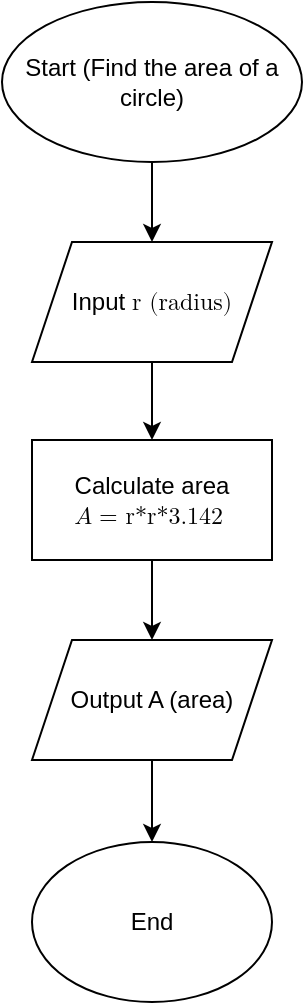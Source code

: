 <mxfile version="24.7.17" pages="15">
  <diagram id="C5RBs43oDa-KdzZeNtuy" name="Câu 1">
    <mxGraphModel dx="1114" dy="613" grid="1" gridSize="10" guides="1" tooltips="1" connect="1" arrows="1" fold="1" page="1" pageScale="1" pageWidth="827" pageHeight="1169" math="0" shadow="0">
      <root>
        <mxCell id="WIyWlLk6GJQsqaUBKTNV-0" />
        <mxCell id="WIyWlLk6GJQsqaUBKTNV-1" parent="WIyWlLk6GJQsqaUBKTNV-0" />
        <mxCell id="TZNdTG-0W8LM1fClT4Yw-10" style="edgeStyle=orthogonalEdgeStyle;rounded=0;orthogonalLoop=1;jettySize=auto;html=1;exitX=0.5;exitY=1;exitDx=0;exitDy=0;entryX=0.5;entryY=0;entryDx=0;entryDy=0;" parent="WIyWlLk6GJQsqaUBKTNV-1" source="TZNdTG-0W8LM1fClT4Yw-0" target="TZNdTG-0W8LM1fClT4Yw-1" edge="1">
          <mxGeometry relative="1" as="geometry">
            <mxPoint x="414" y="200" as="targetPoint" />
          </mxGeometry>
        </mxCell>
        <mxCell id="TZNdTG-0W8LM1fClT4Yw-0" value="Start (Find the area of a circle)" style="ellipse;whiteSpace=wrap;html=1;" parent="WIyWlLk6GJQsqaUBKTNV-1" vertex="1">
          <mxGeometry x="339" y="80" width="150" height="80" as="geometry" />
        </mxCell>
        <mxCell id="TZNdTG-0W8LM1fClT4Yw-6" style="edgeStyle=orthogonalEdgeStyle;rounded=0;orthogonalLoop=1;jettySize=auto;html=1;exitX=0.5;exitY=1;exitDx=0;exitDy=0;entryX=0.5;entryY=0;entryDx=0;entryDy=0;" parent="WIyWlLk6GJQsqaUBKTNV-1" source="TZNdTG-0W8LM1fClT4Yw-1" target="TZNdTG-0W8LM1fClT4Yw-4" edge="1">
          <mxGeometry relative="1" as="geometry" />
        </mxCell>
        <mxCell id="TZNdTG-0W8LM1fClT4Yw-1" value="Input &lt;font face=&quot;math&quot;&gt;r (radius)&lt;/font&gt;" style="shape=parallelogram;perimeter=parallelogramPerimeter;whiteSpace=wrap;html=1;fixedSize=1;" parent="WIyWlLk6GJQsqaUBKTNV-1" vertex="1">
          <mxGeometry x="354" y="200" width="120" height="60" as="geometry" />
        </mxCell>
        <mxCell id="TZNdTG-0W8LM1fClT4Yw-8" style="edgeStyle=orthogonalEdgeStyle;rounded=0;orthogonalLoop=1;jettySize=auto;html=1;exitX=0.5;exitY=1;exitDx=0;exitDy=0;entryX=0.5;entryY=0;entryDx=0;entryDy=0;" parent="WIyWlLk6GJQsqaUBKTNV-1" source="TZNdTG-0W8LM1fClT4Yw-4" target="TZNdTG-0W8LM1fClT4Yw-7" edge="1">
          <mxGeometry relative="1" as="geometry" />
        </mxCell>
        <mxCell id="TZNdTG-0W8LM1fClT4Yw-4" value="Calculate area &lt;span class=&quot;katex&quot;&gt;&lt;span class=&quot;katex-mathml&quot;&gt;&lt;math xmlns=&quot;http://www.w3.org/1998/Math/MathML&quot;&gt;&lt;mrow&gt;&lt;mi&gt;A&lt;/mi&gt;&lt;mo&gt;= r*r*3.142&lt;/mo&gt;&lt;/mrow&gt;&lt;/math&gt;&lt;/span&gt;&lt;/span&gt;" style="rounded=0;whiteSpace=wrap;html=1;" parent="WIyWlLk6GJQsqaUBKTNV-1" vertex="1">
          <mxGeometry x="354" y="299" width="120" height="60" as="geometry" />
        </mxCell>
        <mxCell id="TZNdTG-0W8LM1fClT4Yw-13" style="edgeStyle=orthogonalEdgeStyle;rounded=0;orthogonalLoop=1;jettySize=auto;html=1;exitX=0.5;exitY=1;exitDx=0;exitDy=0;entryX=0.5;entryY=0;entryDx=0;entryDy=0;" parent="WIyWlLk6GJQsqaUBKTNV-1" source="TZNdTG-0W8LM1fClT4Yw-7" target="TZNdTG-0W8LM1fClT4Yw-12" edge="1">
          <mxGeometry relative="1" as="geometry" />
        </mxCell>
        <mxCell id="TZNdTG-0W8LM1fClT4Yw-7" value="Output A (area)" style="shape=parallelogram;perimeter=parallelogramPerimeter;whiteSpace=wrap;html=1;fixedSize=1;" parent="WIyWlLk6GJQsqaUBKTNV-1" vertex="1">
          <mxGeometry x="354" y="399" width="120" height="60" as="geometry" />
        </mxCell>
        <mxCell id="TZNdTG-0W8LM1fClT4Yw-12" value="End" style="ellipse;whiteSpace=wrap;html=1;" parent="WIyWlLk6GJQsqaUBKTNV-1" vertex="1">
          <mxGeometry x="354" y="500" width="120" height="80" as="geometry" />
        </mxCell>
      </root>
    </mxGraphModel>
  </diagram>
  <diagram id="mDsLk_cTiIi7pjBSK149" name="Câu 2">
    <mxGraphModel dx="1114" dy="613" grid="1" gridSize="10" guides="1" tooltips="1" connect="1" arrows="1" fold="1" page="1" pageScale="1" pageWidth="827" pageHeight="1169" math="0" shadow="0">
      <root>
        <mxCell id="0" />
        <mxCell id="1" parent="0" />
        <mxCell id="11LTDO1GIxcVnqbffiGU-3" value="" style="edgeStyle=orthogonalEdgeStyle;rounded=0;orthogonalLoop=1;jettySize=auto;html=1;" edge="1" parent="1" source="11LTDO1GIxcVnqbffiGU-1" target="11LTDO1GIxcVnqbffiGU-2">
          <mxGeometry relative="1" as="geometry" />
        </mxCell>
        <mxCell id="11LTDO1GIxcVnqbffiGU-1" value="Start" style="ellipse;whiteSpace=wrap;html=1;" vertex="1" parent="1">
          <mxGeometry x="354" y="210" width="120" height="80" as="geometry" />
        </mxCell>
        <mxCell id="11LTDO1GIxcVnqbffiGU-5" value="" style="edgeStyle=orthogonalEdgeStyle;rounded=0;orthogonalLoop=1;jettySize=auto;html=1;" edge="1" parent="1" source="11LTDO1GIxcVnqbffiGU-2" target="11LTDO1GIxcVnqbffiGU-4">
          <mxGeometry relative="1" as="geometry" />
        </mxCell>
        <mxCell id="11LTDO1GIxcVnqbffiGU-2" value="Input N&amp;nbsp;&lt;div&gt;(number of eggs)&lt;/div&gt;" style="shape=parallelogram;perimeter=parallelogramPerimeter;whiteSpace=wrap;html=1;fixedSize=1;" vertex="1" parent="1">
          <mxGeometry x="349" y="330" width="130" height="60" as="geometry" />
        </mxCell>
        <mxCell id="1kifJ4KKq25ecH84iqNg-1" value="" style="edgeStyle=orthogonalEdgeStyle;rounded=0;orthogonalLoop=1;jettySize=auto;html=1;" edge="1" parent="1" source="11LTDO1GIxcVnqbffiGU-4" target="11LTDO1GIxcVnqbffiGU-6">
          <mxGeometry relative="1" as="geometry" />
        </mxCell>
        <mxCell id="11LTDO1GIxcVnqbffiGU-4" value="div&amp;nbsp;&lt;span class=&quot;katex&quot;&gt;&lt;span aria-hidden=&quot;true&quot; class=&quot;katex-html&quot;&gt;&lt;span class=&quot;base&quot;&gt;&lt;span class=&quot;mrel&quot;&gt;= N//&lt;/span&gt;&lt;/span&gt;&lt;span class=&quot;base&quot;&gt;&lt;span class=&quot;mord&quot;&gt;10&amp;nbsp;&lt;/span&gt;&lt;/span&gt;&lt;/span&gt;&lt;/span&gt;&lt;div&gt;&lt;span class=&quot;katex&quot;&gt;&lt;span aria-hidden=&quot;true&quot; class=&quot;katex-html&quot;&gt;&lt;span class=&quot;base&quot;&gt;&lt;span class=&quot;mord&quot;&gt;mod = N%10&amp;nbsp;&lt;br&gt;&lt;/span&gt;&lt;/span&gt;&lt;/span&gt;&lt;/span&gt;&lt;/div&gt;" style="rounded=0;whiteSpace=wrap;html=1;" vertex="1" parent="1">
          <mxGeometry x="349" y="420" width="130" height="70" as="geometry" />
        </mxCell>
        <mxCell id="ndNCIyuXedfKAgRFiaYH-2" value="" style="edgeStyle=orthogonalEdgeStyle;rounded=0;orthogonalLoop=1;jettySize=auto;html=1;" edge="1" parent="1" source="11LTDO1GIxcVnqbffiGU-6" target="1kifJ4KKq25ecH84iqNg-2">
          <mxGeometry relative="1" as="geometry" />
        </mxCell>
        <mxCell id="11LTDO1GIxcVnqbffiGU-6" value="Output div and mod" style="shape=parallelogram;perimeter=parallelogramPerimeter;whiteSpace=wrap;html=1;fixedSize=1;" vertex="1" parent="1">
          <mxGeometry x="346" y="525" width="136" height="60" as="geometry" />
        </mxCell>
        <mxCell id="1kifJ4KKq25ecH84iqNg-2" value="End" style="ellipse;whiteSpace=wrap;html=1;" vertex="1" parent="1">
          <mxGeometry x="354" y="620" width="120" height="80" as="geometry" />
        </mxCell>
      </root>
    </mxGraphModel>
  </diagram>
  <diagram id="nmpbSSj4Cqvo47fC4jPb" name="Bài 3">
    <mxGraphModel dx="1114" dy="613" grid="1" gridSize="10" guides="1" tooltips="1" connect="1" arrows="1" fold="1" page="1" pageScale="1" pageWidth="827" pageHeight="1169" math="0" shadow="0">
      <root>
        <mxCell id="0" />
        <mxCell id="1" parent="0" />
        <mxCell id="Ip1Z57Ok47CDG0K74jvl-3" value="" style="edgeStyle=orthogonalEdgeStyle;rounded=0;orthogonalLoop=1;jettySize=auto;html=1;" edge="1" parent="1" source="Ip1Z57Ok47CDG0K74jvl-1" target="Ip1Z57Ok47CDG0K74jvl-2">
          <mxGeometry relative="1" as="geometry" />
        </mxCell>
        <mxCell id="Ip1Z57Ok47CDG0K74jvl-1" value="Start" style="ellipse;whiteSpace=wrap;html=1;" vertex="1" parent="1">
          <mxGeometry x="354" y="80" width="120" height="80" as="geometry" />
        </mxCell>
        <mxCell id="Ip1Z57Ok47CDG0K74jvl-5" value="" style="edgeStyle=orthogonalEdgeStyle;rounded=0;orthogonalLoop=1;jettySize=auto;html=1;" edge="1" parent="1" source="Ip1Z57Ok47CDG0K74jvl-2" target="Ip1Z57Ok47CDG0K74jvl-4">
          <mxGeometry relative="1" as="geometry" />
        </mxCell>
        <mxCell id="Ip1Z57Ok47CDG0K74jvl-2" value="Input N" style="shape=parallelogram;perimeter=parallelogramPerimeter;whiteSpace=wrap;html=1;fixedSize=1;" vertex="1" parent="1">
          <mxGeometry x="354" y="210" width="120" height="60" as="geometry" />
        </mxCell>
        <mxCell id="Ip1Z57Ok47CDG0K74jvl-7" value="" style="edgeStyle=orthogonalEdgeStyle;rounded=0;orthogonalLoop=1;jettySize=auto;html=1;" edge="1" parent="1" source="Ip1Z57Ok47CDG0K74jvl-4" target="Ip1Z57Ok47CDG0K74jvl-6">
          <mxGeometry relative="1" as="geometry" />
        </mxCell>
        <mxCell id="Ip1Z57Ok47CDG0K74jvl-9" value="" style="edgeStyle=orthogonalEdgeStyle;rounded=0;orthogonalLoop=1;jettySize=auto;html=1;" edge="1" parent="1" source="Ip1Z57Ok47CDG0K74jvl-4" target="Ip1Z57Ok47CDG0K74jvl-8">
          <mxGeometry relative="1" as="geometry" />
        </mxCell>
        <mxCell id="Ip1Z57Ok47CDG0K74jvl-15" value="true" style="edgeLabel;html=1;align=center;verticalAlign=middle;resizable=0;points=[];" vertex="1" connectable="0" parent="Ip1Z57Ok47CDG0K74jvl-9">
          <mxGeometry x="-0.05" y="-1" relative="1" as="geometry">
            <mxPoint x="12" as="offset" />
          </mxGeometry>
        </mxCell>
        <mxCell id="Ip1Z57Ok47CDG0K74jvl-4" value="If N%2 = 0" style="rhombus;whiteSpace=wrap;html=1;" vertex="1" parent="1">
          <mxGeometry x="351" y="310" width="126" height="80" as="geometry" />
        </mxCell>
        <mxCell id="Ip1Z57Ok47CDG0K74jvl-13" style="edgeStyle=orthogonalEdgeStyle;rounded=0;orthogonalLoop=1;jettySize=auto;html=1;exitX=0.5;exitY=1;exitDx=0;exitDy=0;entryX=1;entryY=0.5;entryDx=0;entryDy=0;" edge="1" parent="1" source="Ip1Z57Ok47CDG0K74jvl-6" target="Ip1Z57Ok47CDG0K74jvl-12">
          <mxGeometry relative="1" as="geometry" />
        </mxCell>
        <mxCell id="Ip1Z57Ok47CDG0K74jvl-6" value="Print &quot;Even&quot;" style="shape=parallelogram;perimeter=parallelogramPerimeter;whiteSpace=wrap;html=1;fixedSize=1;" vertex="1" parent="1">
          <mxGeometry x="520" y="320" width="120" height="60" as="geometry" />
        </mxCell>
        <mxCell id="Ip1Z57Ok47CDG0K74jvl-11" value="" style="edgeStyle=orthogonalEdgeStyle;rounded=0;orthogonalLoop=1;jettySize=auto;html=1;entryX=0.5;entryY=0;entryDx=0;entryDy=0;" edge="1" parent="1" source="Ip1Z57Ok47CDG0K74jvl-8" target="Ip1Z57Ok47CDG0K74jvl-12">
          <mxGeometry relative="1" as="geometry">
            <mxPoint x="414" y="560" as="targetPoint" />
          </mxGeometry>
        </mxCell>
        <mxCell id="Ip1Z57Ok47CDG0K74jvl-8" value="Print &quot;Odd&quot;" style="shape=parallelogram;perimeter=parallelogramPerimeter;whiteSpace=wrap;html=1;fixedSize=1;" vertex="1" parent="1">
          <mxGeometry x="354" y="430" width="120" height="60" as="geometry" />
        </mxCell>
        <mxCell id="Ip1Z57Ok47CDG0K74jvl-12" value="End" style="ellipse;whiteSpace=wrap;html=1;" vertex="1" parent="1">
          <mxGeometry x="354" y="530" width="120" height="80" as="geometry" />
        </mxCell>
        <mxCell id="Ip1Z57Ok47CDG0K74jvl-14" value="false" style="text;html=1;align=center;verticalAlign=middle;resizable=0;points=[];autosize=1;strokeColor=none;fillColor=none;" vertex="1" parent="1">
          <mxGeometry x="475" y="328" width="50" height="30" as="geometry" />
        </mxCell>
      </root>
    </mxGraphModel>
  </diagram>
  <diagram id="A-Dld_hQSyeTeUZH9MEo" name="Bài 4">
    <mxGraphModel dx="1114" dy="613" grid="1" gridSize="10" guides="1" tooltips="1" connect="1" arrows="1" fold="1" page="1" pageScale="1" pageWidth="827" pageHeight="1169" math="0" shadow="0">
      <root>
        <mxCell id="0" />
        <mxCell id="1" parent="0" />
        <mxCell id="muUgs1ULAQ_yMigbzwtz-3" value="" style="edgeStyle=orthogonalEdgeStyle;rounded=0;orthogonalLoop=1;jettySize=auto;html=1;" edge="1" parent="1" source="muUgs1ULAQ_yMigbzwtz-1" target="muUgs1ULAQ_yMigbzwtz-2">
          <mxGeometry relative="1" as="geometry" />
        </mxCell>
        <mxCell id="muUgs1ULAQ_yMigbzwtz-1" value="Start" style="ellipse;whiteSpace=wrap;html=1;" vertex="1" parent="1">
          <mxGeometry x="354" y="80" width="120" height="80" as="geometry" />
        </mxCell>
        <mxCell id="muUgs1ULAQ_yMigbzwtz-5" value="" style="edgeStyle=orthogonalEdgeStyle;rounded=0;orthogonalLoop=1;jettySize=auto;html=1;" edge="1" parent="1" source="muUgs1ULAQ_yMigbzwtz-2" target="muUgs1ULAQ_yMigbzwtz-4">
          <mxGeometry relative="1" as="geometry" />
        </mxCell>
        <mxCell id="muUgs1ULAQ_yMigbzwtz-2" value="Input a, b, c (coefficients)" style="shape=parallelogram;perimeter=parallelogramPerimeter;whiteSpace=wrap;html=1;fixedSize=1;" vertex="1" parent="1">
          <mxGeometry x="354" y="200" width="120" height="60" as="geometry" />
        </mxCell>
        <mxCell id="muUgs1ULAQ_yMigbzwtz-7" value="" style="edgeStyle=orthogonalEdgeStyle;rounded=0;orthogonalLoop=1;jettySize=auto;html=1;" edge="1" parent="1" source="muUgs1ULAQ_yMigbzwtz-4" target="muUgs1ULAQ_yMigbzwtz-6">
          <mxGeometry relative="1" as="geometry" />
        </mxCell>
        <mxCell id="muUgs1ULAQ_yMigbzwtz-4" value="delta = b*b - 4*a*c" style="rounded=0;whiteSpace=wrap;html=1;" vertex="1" parent="1">
          <mxGeometry x="354" y="300" width="120" height="60" as="geometry" />
        </mxCell>
        <mxCell id="muUgs1ULAQ_yMigbzwtz-9" value="" style="edgeStyle=orthogonalEdgeStyle;rounded=0;orthogonalLoop=1;jettySize=auto;html=1;entryX=0;entryY=0.5;entryDx=0;entryDy=0;" edge="1" parent="1" source="muUgs1ULAQ_yMigbzwtz-6" target="muUgs1ULAQ_yMigbzwtz-19">
          <mxGeometry relative="1" as="geometry">
            <mxPoint x="530" y="435" as="targetPoint" />
          </mxGeometry>
        </mxCell>
        <mxCell id="muUgs1ULAQ_yMigbzwtz-13" value="true" style="edgeLabel;html=1;align=center;verticalAlign=middle;resizable=0;points=[];" vertex="1" connectable="0" parent="muUgs1ULAQ_yMigbzwtz-9">
          <mxGeometry x="-0.063" relative="1" as="geometry">
            <mxPoint y="-8" as="offset" />
          </mxGeometry>
        </mxCell>
        <mxCell id="muUgs1ULAQ_yMigbzwtz-15" value="" style="edgeStyle=orthogonalEdgeStyle;rounded=0;orthogonalLoop=1;jettySize=auto;html=1;" edge="1" parent="1" source="muUgs1ULAQ_yMigbzwtz-6" target="muUgs1ULAQ_yMigbzwtz-14">
          <mxGeometry relative="1" as="geometry" />
        </mxCell>
        <mxCell id="muUgs1ULAQ_yMigbzwtz-16" value="false" style="edgeLabel;html=1;align=center;verticalAlign=middle;resizable=0;points=[];" vertex="1" connectable="0" parent="muUgs1ULAQ_yMigbzwtz-15">
          <mxGeometry x="-0.3" relative="1" as="geometry">
            <mxPoint x="12" y="1" as="offset" />
          </mxGeometry>
        </mxCell>
        <mxCell id="muUgs1ULAQ_yMigbzwtz-6" value="If delta &amp;lt; 0" style="html=1;whiteSpace=wrap;aspect=fixed;shape=isoRectangle;" vertex="1" parent="1">
          <mxGeometry x="355" y="400" width="116.66" height="70" as="geometry" />
        </mxCell>
        <mxCell id="muUgs1ULAQ_yMigbzwtz-18" value="" style="edgeStyle=orthogonalEdgeStyle;rounded=0;orthogonalLoop=1;jettySize=auto;html=1;" edge="1" parent="1" source="muUgs1ULAQ_yMigbzwtz-14" target="muUgs1ULAQ_yMigbzwtz-17">
          <mxGeometry relative="1" as="geometry" />
        </mxCell>
        <mxCell id="muUgs1ULAQ_yMigbzwtz-22" value="true" style="edgeLabel;html=1;align=center;verticalAlign=middle;resizable=0;points=[];" vertex="1" connectable="0" parent="muUgs1ULAQ_yMigbzwtz-18">
          <mxGeometry x="-0.131" relative="1" as="geometry">
            <mxPoint y="-8" as="offset" />
          </mxGeometry>
        </mxCell>
        <mxCell id="muUgs1ULAQ_yMigbzwtz-24" value="" style="edgeStyle=orthogonalEdgeStyle;rounded=0;orthogonalLoop=1;jettySize=auto;html=1;" edge="1" parent="1" source="muUgs1ULAQ_yMigbzwtz-14" target="muUgs1ULAQ_yMigbzwtz-23">
          <mxGeometry relative="1" as="geometry" />
        </mxCell>
        <mxCell id="muUgs1ULAQ_yMigbzwtz-27" value="false" style="edgeLabel;html=1;align=center;verticalAlign=middle;resizable=0;points=[];" vertex="1" connectable="0" parent="muUgs1ULAQ_yMigbzwtz-24">
          <mxGeometry x="-0.102" y="5" relative="1" as="geometry">
            <mxPoint x="7" as="offset" />
          </mxGeometry>
        </mxCell>
        <mxCell id="muUgs1ULAQ_yMigbzwtz-14" value="If delta &amp;gt; 0" style="html=1;whiteSpace=wrap;aspect=fixed;shape=isoRectangle;" vertex="1" parent="1">
          <mxGeometry x="355" y="510" width="116.66" height="70" as="geometry" />
        </mxCell>
        <mxCell id="muUgs1ULAQ_yMigbzwtz-21" value="" style="edgeStyle=orthogonalEdgeStyle;rounded=0;orthogonalLoop=1;jettySize=auto;html=1;" edge="1" parent="1" source="muUgs1ULAQ_yMigbzwtz-17" target="muUgs1ULAQ_yMigbzwtz-20">
          <mxGeometry relative="1" as="geometry" />
        </mxCell>
        <mxCell id="muUgs1ULAQ_yMigbzwtz-17" value="x1 = ( -b + sqrt(delta) ) / (2*a)&lt;div&gt;x2 = ( -b - sqrt(delta) ) / (2*a)&lt;/div&gt;" style="whiteSpace=wrap;html=1;" vertex="1" parent="1">
          <mxGeometry x="530" y="515" width="160" height="60" as="geometry" />
        </mxCell>
        <mxCell id="muUgs1ULAQ_yMigbzwtz-30" style="edgeStyle=orthogonalEdgeStyle;rounded=0;orthogonalLoop=1;jettySize=auto;html=1;exitX=1;exitY=0.5;exitDx=0;exitDy=0;entryX=0.5;entryY=0;entryDx=0;entryDy=0;" edge="1" parent="1" source="muUgs1ULAQ_yMigbzwtz-19" target="muUgs1ULAQ_yMigbzwtz-28">
          <mxGeometry relative="1" as="geometry" />
        </mxCell>
        <mxCell id="muUgs1ULAQ_yMigbzwtz-19" value="Print &quot;Invalid&quot;" style="shape=parallelogram;perimeter=parallelogramPerimeter;whiteSpace=wrap;html=1;fixedSize=1;" vertex="1" parent="1">
          <mxGeometry x="530" y="405" width="120" height="60" as="geometry" />
        </mxCell>
        <mxCell id="muUgs1ULAQ_yMigbzwtz-29" value="" style="edgeStyle=orthogonalEdgeStyle;rounded=0;orthogonalLoop=1;jettySize=auto;html=1;" edge="1" parent="1" source="muUgs1ULAQ_yMigbzwtz-20" target="muUgs1ULAQ_yMigbzwtz-28">
          <mxGeometry relative="1" as="geometry" />
        </mxCell>
        <mxCell id="muUgs1ULAQ_yMigbzwtz-20" value="Output x1 and x2" style="shape=parallelogram;perimeter=parallelogramPerimeter;whiteSpace=wrap;html=1;fixedSize=1;" vertex="1" parent="1">
          <mxGeometry x="720" y="515" width="130" height="60" as="geometry" />
        </mxCell>
        <mxCell id="muUgs1ULAQ_yMigbzwtz-25" style="edgeStyle=orthogonalEdgeStyle;rounded=0;orthogonalLoop=1;jettySize=auto;html=1;exitX=1;exitY=0.5;exitDx=0;exitDy=0;entryX=0.5;entryY=1;entryDx=0;entryDy=0;" edge="1" parent="1" source="muUgs1ULAQ_yMigbzwtz-23" target="muUgs1ULAQ_yMigbzwtz-20">
          <mxGeometry relative="1" as="geometry" />
        </mxCell>
        <mxCell id="muUgs1ULAQ_yMigbzwtz-23" value="x1 = x2 = ( -b ) / (2*a)" style="whiteSpace=wrap;html=1;" vertex="1" parent="1">
          <mxGeometry x="353.33" y="620" width="120" height="60" as="geometry" />
        </mxCell>
        <mxCell id="muUgs1ULAQ_yMigbzwtz-28" value="End" style="ellipse;whiteSpace=wrap;html=1;" vertex="1" parent="1">
          <mxGeometry x="880" y="505" width="120" height="80" as="geometry" />
        </mxCell>
      </root>
    </mxGraphModel>
  </diagram>
  <diagram id="Hg7Uqn1uPOHyuPsLmhrh" name="Bài 5 (a)">
    <mxGraphModel dx="1114" dy="613" grid="1" gridSize="10" guides="1" tooltips="1" connect="1" arrows="1" fold="1" page="1" pageScale="1" pageWidth="827" pageHeight="1169" math="0" shadow="0">
      <root>
        <mxCell id="0" />
        <mxCell id="1" parent="0" />
        <mxCell id="9MXM0dnjMCFk9j_at928-3" value="" style="edgeStyle=orthogonalEdgeStyle;rounded=0;orthogonalLoop=1;jettySize=auto;html=1;" parent="1" source="9MXM0dnjMCFk9j_at928-1" target="9MXM0dnjMCFk9j_at928-2" edge="1">
          <mxGeometry relative="1" as="geometry" />
        </mxCell>
        <mxCell id="9MXM0dnjMCFk9j_at928-1" value="Start" style="ellipse;whiteSpace=wrap;html=1;" parent="1" vertex="1">
          <mxGeometry x="187" y="60" width="120" height="80" as="geometry" />
        </mxCell>
        <mxCell id="9MXM0dnjMCFk9j_at928-5" value="" style="edgeStyle=orthogonalEdgeStyle;rounded=0;orthogonalLoop=1;jettySize=auto;html=1;" parent="1" source="9MXM0dnjMCFk9j_at928-2" target="9MXM0dnjMCFk9j_at928-4" edge="1">
          <mxGeometry relative="1" as="geometry" />
        </mxCell>
        <mxCell id="9MXM0dnjMCFk9j_at928-2" value="Input N" style="shape=parallelogram;perimeter=parallelogramPerimeter;whiteSpace=wrap;html=1;fixedSize=1;" parent="1" vertex="1">
          <mxGeometry x="187" y="180" width="120" height="60" as="geometry" />
        </mxCell>
        <mxCell id="9MXM0dnjMCFk9j_at928-9" value="" style="edgeStyle=orthogonalEdgeStyle;rounded=0;orthogonalLoop=1;jettySize=auto;html=1;" parent="1" source="9MXM0dnjMCFk9j_at928-4" target="9MXM0dnjMCFk9j_at928-6" edge="1">
          <mxGeometry relative="1" as="geometry" />
        </mxCell>
        <mxCell id="9MXM0dnjMCFk9j_at928-4" value="sum = 0&lt;div&gt;i = 0&lt;/div&gt;" style="whiteSpace=wrap;html=1;" parent="1" vertex="1">
          <mxGeometry x="187" y="280" width="120" height="60" as="geometry" />
        </mxCell>
        <mxCell id="9MXM0dnjMCFk9j_at928-8" value="" style="edgeStyle=orthogonalEdgeStyle;rounded=0;orthogonalLoop=1;jettySize=auto;html=1;" parent="1" source="9MXM0dnjMCFk9j_at928-6" target="9MXM0dnjMCFk9j_at928-7" edge="1">
          <mxGeometry relative="1" as="geometry" />
        </mxCell>
        <mxCell id="aLaE8Y5iJszUTj7ZNw05-2" value="false" style="edgeLabel;html=1;align=center;verticalAlign=middle;resizable=0;points=[];" parent="9MXM0dnjMCFk9j_at928-8" vertex="1" connectable="0">
          <mxGeometry x="-0.36" y="1" relative="1" as="geometry">
            <mxPoint x="12" as="offset" />
          </mxGeometry>
        </mxCell>
        <mxCell id="aLaE8Y5iJszUTj7ZNw05-6" value="" style="edgeStyle=orthogonalEdgeStyle;rounded=0;orthogonalLoop=1;jettySize=auto;html=1;" parent="1" source="9MXM0dnjMCFk9j_at928-6" target="aLaE8Y5iJszUTj7ZNw05-5" edge="1">
          <mxGeometry relative="1" as="geometry" />
        </mxCell>
        <mxCell id="GNG1viAg2KIOqujsNBYO-1" value="true" style="edgeLabel;html=1;align=center;verticalAlign=middle;resizable=0;points=[];" parent="aLaE8Y5iJszUTj7ZNw05-6" vertex="1" connectable="0">
          <mxGeometry x="-0.087" y="2" relative="1" as="geometry">
            <mxPoint y="-6" as="offset" />
          </mxGeometry>
        </mxCell>
        <mxCell id="9MXM0dnjMCFk9j_at928-6" value="i &amp;gt; N" style="html=1;whiteSpace=wrap;aspect=fixed;shape=isoRectangle;" parent="1" vertex="1">
          <mxGeometry x="188" y="380" width="116.67" height="70" as="geometry" />
        </mxCell>
        <mxCell id="9MXM0dnjMCFk9j_at928-7" value="sum += 1 / (2*i+1)&lt;div&gt;i += 1&lt;/div&gt;" style="whiteSpace=wrap;html=1;" parent="1" vertex="1">
          <mxGeometry x="186.995" y="490" width="120" height="60" as="geometry" />
        </mxCell>
        <mxCell id="aLaE8Y5iJszUTj7ZNw05-1" style="edgeStyle=orthogonalEdgeStyle;rounded=0;orthogonalLoop=1;jettySize=auto;html=1;exitX=0;exitY=0.5;exitDx=0;exitDy=0;entryX=0.009;entryY=0.5;entryDx=0;entryDy=0;entryPerimeter=0;" parent="1" source="9MXM0dnjMCFk9j_at928-7" target="9MXM0dnjMCFk9j_at928-6" edge="1">
          <mxGeometry relative="1" as="geometry">
            <Array as="points">
              <mxPoint x="167" y="520" />
              <mxPoint x="167" y="415" />
            </Array>
          </mxGeometry>
        </mxCell>
        <mxCell id="aLaE8Y5iJszUTj7ZNw05-8" value="" style="edgeStyle=orthogonalEdgeStyle;rounded=0;orthogonalLoop=1;jettySize=auto;html=1;" parent="1" source="aLaE8Y5iJszUTj7ZNw05-5" target="aLaE8Y5iJszUTj7ZNw05-7" edge="1">
          <mxGeometry relative="1" as="geometry" />
        </mxCell>
        <mxCell id="aLaE8Y5iJszUTj7ZNw05-5" value="Output sum" style="shape=parallelogram;perimeter=parallelogramPerimeter;whiteSpace=wrap;html=1;fixedSize=1;" parent="1" vertex="1">
          <mxGeometry x="383.005" y="385" width="120" height="60" as="geometry" />
        </mxCell>
        <mxCell id="aLaE8Y5iJszUTj7ZNw05-7" value="End" style="ellipse;whiteSpace=wrap;html=1;" parent="1" vertex="1">
          <mxGeometry x="540" y="375" width="120" height="80" as="geometry" />
        </mxCell>
      </root>
    </mxGraphModel>
  </diagram>
  <diagram name="Bài 5 (b)" id="bB_NIks5DXKrcNWgOXJ1">
    <mxGraphModel dx="1114" dy="613" grid="1" gridSize="10" guides="1" tooltips="1" connect="1" arrows="1" fold="1" page="1" pageScale="1" pageWidth="827" pageHeight="1169" math="0" shadow="0">
      <root>
        <mxCell id="DgcXXRJhh56cJrwWkWWm-0" />
        <mxCell id="DgcXXRJhh56cJrwWkWWm-1" parent="DgcXXRJhh56cJrwWkWWm-0" />
        <mxCell id="DgcXXRJhh56cJrwWkWWm-2" value="" style="edgeStyle=orthogonalEdgeStyle;rounded=0;orthogonalLoop=1;jettySize=auto;html=1;" edge="1" parent="DgcXXRJhh56cJrwWkWWm-1" source="DgcXXRJhh56cJrwWkWWm-3" target="DgcXXRJhh56cJrwWkWWm-5">
          <mxGeometry relative="1" as="geometry" />
        </mxCell>
        <mxCell id="DgcXXRJhh56cJrwWkWWm-3" value="Start" style="ellipse;whiteSpace=wrap;html=1;" vertex="1" parent="DgcXXRJhh56cJrwWkWWm-1">
          <mxGeometry x="187" y="60" width="120" height="80" as="geometry" />
        </mxCell>
        <mxCell id="DgcXXRJhh56cJrwWkWWm-4" value="" style="edgeStyle=orthogonalEdgeStyle;rounded=0;orthogonalLoop=1;jettySize=auto;html=1;" edge="1" parent="DgcXXRJhh56cJrwWkWWm-1" source="DgcXXRJhh56cJrwWkWWm-5" target="DgcXXRJhh56cJrwWkWWm-7">
          <mxGeometry relative="1" as="geometry" />
        </mxCell>
        <mxCell id="DgcXXRJhh56cJrwWkWWm-5" value="Input N" style="shape=parallelogram;perimeter=parallelogramPerimeter;whiteSpace=wrap;html=1;fixedSize=1;" vertex="1" parent="DgcXXRJhh56cJrwWkWWm-1">
          <mxGeometry x="187" y="180" width="120" height="60" as="geometry" />
        </mxCell>
        <mxCell id="DgcXXRJhh56cJrwWkWWm-6" value="" style="edgeStyle=orthogonalEdgeStyle;rounded=0;orthogonalLoop=1;jettySize=auto;html=1;" edge="1" parent="DgcXXRJhh56cJrwWkWWm-1" source="DgcXXRJhh56cJrwWkWWm-7" target="DgcXXRJhh56cJrwWkWWm-12">
          <mxGeometry relative="1" as="geometry" />
        </mxCell>
        <mxCell id="DgcXXRJhh56cJrwWkWWm-7" value="sum = 0&lt;div&gt;i = 0&lt;/div&gt;" style="whiteSpace=wrap;html=1;" vertex="1" parent="DgcXXRJhh56cJrwWkWWm-1">
          <mxGeometry x="187" y="280" width="120" height="60" as="geometry" />
        </mxCell>
        <mxCell id="DgcXXRJhh56cJrwWkWWm-8" value="" style="edgeStyle=orthogonalEdgeStyle;rounded=0;orthogonalLoop=1;jettySize=auto;html=1;" edge="1" parent="DgcXXRJhh56cJrwWkWWm-1" source="DgcXXRJhh56cJrwWkWWm-12" target="DgcXXRJhh56cJrwWkWWm-13">
          <mxGeometry relative="1" as="geometry" />
        </mxCell>
        <mxCell id="DgcXXRJhh56cJrwWkWWm-9" value="false" style="edgeLabel;html=1;align=center;verticalAlign=middle;resizable=0;points=[];" vertex="1" connectable="0" parent="DgcXXRJhh56cJrwWkWWm-8">
          <mxGeometry x="-0.36" y="1" relative="1" as="geometry">
            <mxPoint x="12" as="offset" />
          </mxGeometry>
        </mxCell>
        <mxCell id="DgcXXRJhh56cJrwWkWWm-10" value="" style="edgeStyle=orthogonalEdgeStyle;rounded=0;orthogonalLoop=1;jettySize=auto;html=1;" edge="1" parent="DgcXXRJhh56cJrwWkWWm-1" source="DgcXXRJhh56cJrwWkWWm-12" target="DgcXXRJhh56cJrwWkWWm-16">
          <mxGeometry relative="1" as="geometry" />
        </mxCell>
        <mxCell id="DgcXXRJhh56cJrwWkWWm-11" value="true" style="edgeLabel;html=1;align=center;verticalAlign=middle;resizable=0;points=[];" vertex="1" connectable="0" parent="DgcXXRJhh56cJrwWkWWm-10">
          <mxGeometry x="-0.087" y="2" relative="1" as="geometry">
            <mxPoint y="-6" as="offset" />
          </mxGeometry>
        </mxCell>
        <mxCell id="DgcXXRJhh56cJrwWkWWm-12" value="i &amp;gt; N" style="html=1;whiteSpace=wrap;aspect=fixed;shape=isoRectangle;" vertex="1" parent="DgcXXRJhh56cJrwWkWWm-1">
          <mxGeometry x="188" y="380" width="116.67" height="70" as="geometry" />
        </mxCell>
        <mxCell id="DgcXXRJhh56cJrwWkWWm-13" value="sum += 1 / (2*i+1)&lt;div&gt;i += 1&lt;/div&gt;" style="whiteSpace=wrap;html=1;" vertex="1" parent="DgcXXRJhh56cJrwWkWWm-1">
          <mxGeometry x="186.995" y="490" width="120" height="60" as="geometry" />
        </mxCell>
        <mxCell id="DgcXXRJhh56cJrwWkWWm-14" style="edgeStyle=orthogonalEdgeStyle;rounded=0;orthogonalLoop=1;jettySize=auto;html=1;exitX=0;exitY=0.5;exitDx=0;exitDy=0;entryX=0.009;entryY=0.5;entryDx=0;entryDy=0;entryPerimeter=0;" edge="1" parent="DgcXXRJhh56cJrwWkWWm-1" source="DgcXXRJhh56cJrwWkWWm-13" target="DgcXXRJhh56cJrwWkWWm-12">
          <mxGeometry relative="1" as="geometry">
            <Array as="points">
              <mxPoint x="167" y="520" />
              <mxPoint x="167" y="415" />
            </Array>
          </mxGeometry>
        </mxCell>
        <mxCell id="DgcXXRJhh56cJrwWkWWm-15" value="" style="edgeStyle=orthogonalEdgeStyle;rounded=0;orthogonalLoop=1;jettySize=auto;html=1;" edge="1" parent="DgcXXRJhh56cJrwWkWWm-1" source="DgcXXRJhh56cJrwWkWWm-16" target="DgcXXRJhh56cJrwWkWWm-17">
          <mxGeometry relative="1" as="geometry" />
        </mxCell>
        <mxCell id="DgcXXRJhh56cJrwWkWWm-16" value="Output sum" style="shape=parallelogram;perimeter=parallelogramPerimeter;whiteSpace=wrap;html=1;fixedSize=1;" vertex="1" parent="DgcXXRJhh56cJrwWkWWm-1">
          <mxGeometry x="383.005" y="385" width="120" height="60" as="geometry" />
        </mxCell>
        <mxCell id="DgcXXRJhh56cJrwWkWWm-17" value="End" style="ellipse;whiteSpace=wrap;html=1;" vertex="1" parent="DgcXXRJhh56cJrwWkWWm-1">
          <mxGeometry x="540" y="375" width="120" height="80" as="geometry" />
        </mxCell>
      </root>
    </mxGraphModel>
  </diagram>
  <diagram id="gcxCqFJqRT_9RuSU52nK" name="Bài 6">
    <mxGraphModel dx="743" dy="409" grid="1" gridSize="10" guides="1" tooltips="1" connect="1" arrows="1" fold="1" page="1" pageScale="1" pageWidth="827" pageHeight="1169" math="0" shadow="0">
      <root>
        <mxCell id="0" />
        <mxCell id="1" parent="0" />
        <mxCell id="Tt1e751whLvbK36KRybC-3" value="" style="edgeStyle=orthogonalEdgeStyle;rounded=0;orthogonalLoop=1;jettySize=auto;html=1;" edge="1" parent="1" source="Tt1e751whLvbK36KRybC-1" target="Tt1e751whLvbK36KRybC-2">
          <mxGeometry relative="1" as="geometry" />
        </mxCell>
        <mxCell id="Tt1e751whLvbK36KRybC-1" value="Start" style="ellipse;whiteSpace=wrap;html=1;" vertex="1" parent="1">
          <mxGeometry x="211" y="50" width="120" height="80" as="geometry" />
        </mxCell>
        <mxCell id="Tt1e751whLvbK36KRybC-5" value="" style="edgeStyle=orthogonalEdgeStyle;rounded=0;orthogonalLoop=1;jettySize=auto;html=1;" edge="1" parent="1" source="Tt1e751whLvbK36KRybC-2" target="Tt1e751whLvbK36KRybC-4">
          <mxGeometry relative="1" as="geometry" />
        </mxCell>
        <mxCell id="Tt1e751whLvbK36KRybC-2" value="Input N" style="shape=parallelogram;perimeter=parallelogramPerimeter;whiteSpace=wrap;html=1;fixedSize=1;" vertex="1" parent="1">
          <mxGeometry x="211" y="172" width="120" height="60" as="geometry" />
        </mxCell>
        <mxCell id="Tt1e751whLvbK36KRybC-9" value="" style="edgeStyle=orthogonalEdgeStyle;rounded=0;orthogonalLoop=1;jettySize=auto;html=1;" edge="1" parent="1" source="Tt1e751whLvbK36KRybC-4" target="Tt1e751whLvbK36KRybC-7">
          <mxGeometry relative="1" as="geometry" />
        </mxCell>
        <mxCell id="Tt1e751whLvbK36KRybC-4" value="fac = 1&lt;div&gt;i = 1&lt;/div&gt;" style="whiteSpace=wrap;html=1;" vertex="1" parent="1">
          <mxGeometry x="211" y="270" width="120" height="60" as="geometry" />
        </mxCell>
        <mxCell id="Tt1e751whLvbK36KRybC-11" value="" style="edgeStyle=orthogonalEdgeStyle;rounded=0;orthogonalLoop=1;jettySize=auto;html=1;" edge="1" parent="1" source="Tt1e751whLvbK36KRybC-7" target="Tt1e751whLvbK36KRybC-10">
          <mxGeometry relative="1" as="geometry" />
        </mxCell>
        <mxCell id="Tt1e751whLvbK36KRybC-14" value="false" style="edgeLabel;html=1;align=center;verticalAlign=middle;resizable=0;points=[];" vertex="1" connectable="0" parent="Tt1e751whLvbK36KRybC-11">
          <mxGeometry x="-0.224" y="2" relative="1" as="geometry">
            <mxPoint x="11" y="2" as="offset" />
          </mxGeometry>
        </mxCell>
        <mxCell id="Tt1e751whLvbK36KRybC-16" value="" style="edgeStyle=orthogonalEdgeStyle;rounded=0;orthogonalLoop=1;jettySize=auto;html=1;" edge="1" parent="1" source="Tt1e751whLvbK36KRybC-7" target="Tt1e751whLvbK36KRybC-15">
          <mxGeometry relative="1" as="geometry" />
        </mxCell>
        <mxCell id="Tt1e751whLvbK36KRybC-19" value="true" style="edgeLabel;html=1;align=center;verticalAlign=middle;resizable=0;points=[];" vertex="1" connectable="0" parent="Tt1e751whLvbK36KRybC-16">
          <mxGeometry x="0.047" y="-2" relative="1" as="geometry">
            <mxPoint x="-3" y="-10" as="offset" />
          </mxGeometry>
        </mxCell>
        <mxCell id="Tt1e751whLvbK36KRybC-7" value="If i &amp;gt; N" style="html=1;whiteSpace=wrap;aspect=fixed;shape=isoRectangle;" vertex="1" parent="1">
          <mxGeometry x="212.66" y="370" width="116.67" height="70" as="geometry" />
        </mxCell>
        <mxCell id="Tt1e751whLvbK36KRybC-10" value="fac *= i&lt;div&gt;i += 1&lt;/div&gt;" style="whiteSpace=wrap;html=1;" vertex="1" parent="1">
          <mxGeometry x="210.995" y="470" width="120" height="60" as="geometry" />
        </mxCell>
        <mxCell id="Tt1e751whLvbK36KRybC-12" style="edgeStyle=orthogonalEdgeStyle;rounded=0;orthogonalLoop=1;jettySize=auto;html=1;exitX=0;exitY=0.5;exitDx=0;exitDy=0;entryX=0;entryY=0.51;entryDx=0;entryDy=0;entryPerimeter=0;" edge="1" parent="1" source="Tt1e751whLvbK36KRybC-10" target="Tt1e751whLvbK36KRybC-7">
          <mxGeometry relative="1" as="geometry" />
        </mxCell>
        <mxCell id="Tt1e751whLvbK36KRybC-21" value="" style="edgeStyle=orthogonalEdgeStyle;rounded=0;orthogonalLoop=1;jettySize=auto;html=1;" edge="1" parent="1" source="Tt1e751whLvbK36KRybC-15" target="Tt1e751whLvbK36KRybC-20">
          <mxGeometry relative="1" as="geometry" />
        </mxCell>
        <mxCell id="Tt1e751whLvbK36KRybC-15" value="Output fac" style="shape=parallelogram;perimeter=parallelogramPerimeter;whiteSpace=wrap;html=1;fixedSize=1;" vertex="1" parent="1">
          <mxGeometry x="367.005" y="375" width="120" height="60" as="geometry" />
        </mxCell>
        <mxCell id="Tt1e751whLvbK36KRybC-20" value="End" style="ellipse;whiteSpace=wrap;html=1;" vertex="1" parent="1">
          <mxGeometry x="517" y="365" width="120" height="80" as="geometry" />
        </mxCell>
      </root>
    </mxGraphModel>
  </diagram>
  <diagram id="bgxMqJ2sw_KH7gQQCRsl" name="Bài 7">
    <mxGraphModel dx="1114" dy="613" grid="1" gridSize="10" guides="1" tooltips="1" connect="1" arrows="1" fold="1" page="1" pageScale="1" pageWidth="827" pageHeight="1169" math="0" shadow="0">
      <root>
        <mxCell id="0" />
        <mxCell id="1" parent="0" />
        <mxCell id="8hqlPJv06RA7wRMPMIqZ-7" value="" style="edgeStyle=orthogonalEdgeStyle;rounded=0;orthogonalLoop=1;jettySize=auto;html=1;" edge="1" parent="1" source="8hqlPJv06RA7wRMPMIqZ-1" target="8hqlPJv06RA7wRMPMIqZ-6">
          <mxGeometry relative="1" as="geometry" />
        </mxCell>
        <mxCell id="8hqlPJv06RA7wRMPMIqZ-1" value="Start" style="ellipse;whiteSpace=wrap;html=1;" vertex="1" parent="1">
          <mxGeometry x="284" y="60" width="120" height="80" as="geometry" />
        </mxCell>
        <mxCell id="8hqlPJv06RA7wRMPMIqZ-9" value="" style="edgeStyle=orthogonalEdgeStyle;rounded=0;orthogonalLoop=1;jettySize=auto;html=1;" edge="1" parent="1" source="8hqlPJv06RA7wRMPMIqZ-6" target="8hqlPJv06RA7wRMPMIqZ-8">
          <mxGeometry relative="1" as="geometry" />
        </mxCell>
        <mxCell id="8hqlPJv06RA7wRMPMIqZ-6" value="i = 1" style="whiteSpace=wrap;html=1;" vertex="1" parent="1">
          <mxGeometry x="284" y="180" width="120" height="60" as="geometry" />
        </mxCell>
        <mxCell id="8hqlPJv06RA7wRMPMIqZ-11" value="" style="edgeStyle=orthogonalEdgeStyle;rounded=0;orthogonalLoop=1;jettySize=auto;html=1;" edge="1" parent="1" source="8hqlPJv06RA7wRMPMIqZ-8" target="8hqlPJv06RA7wRMPMIqZ-10">
          <mxGeometry relative="1" as="geometry" />
        </mxCell>
        <mxCell id="oqfgLktJeiOz5ooVPCtr-2" value="false" style="edgeLabel;html=1;align=center;verticalAlign=middle;resizable=0;points=[];" vertex="1" connectable="0" parent="8hqlPJv06RA7wRMPMIqZ-11">
          <mxGeometry x="-0.2" relative="1" as="geometry">
            <mxPoint x="13" as="offset" />
          </mxGeometry>
        </mxCell>
        <mxCell id="8hqlPJv06RA7wRMPMIqZ-16" value="" style="edgeStyle=orthogonalEdgeStyle;rounded=0;orthogonalLoop=1;jettySize=auto;html=1;" edge="1" parent="1" source="8hqlPJv06RA7wRMPMIqZ-8" target="8hqlPJv06RA7wRMPMIqZ-15">
          <mxGeometry relative="1" as="geometry" />
        </mxCell>
        <mxCell id="oqfgLktJeiOz5ooVPCtr-1" value="true" style="edgeLabel;html=1;align=center;verticalAlign=middle;resizable=0;points=[];" vertex="1" connectable="0" parent="8hqlPJv06RA7wRMPMIqZ-16">
          <mxGeometry x="0.048" y="-3" relative="1" as="geometry">
            <mxPoint x="-4" y="-11" as="offset" />
          </mxGeometry>
        </mxCell>
        <mxCell id="8hqlPJv06RA7wRMPMIqZ-8" value="i &amp;gt; 100" style="html=1;whiteSpace=wrap;aspect=fixed;shape=isoRectangle;" vertex="1" parent="1">
          <mxGeometry x="277" y="280" width="133.33" height="80" as="geometry" />
        </mxCell>
        <mxCell id="8hqlPJv06RA7wRMPMIqZ-13" value="" style="edgeStyle=orthogonalEdgeStyle;rounded=0;orthogonalLoop=1;jettySize=auto;html=1;" edge="1" parent="1" source="8hqlPJv06RA7wRMPMIqZ-10" target="8hqlPJv06RA7wRMPMIqZ-12">
          <mxGeometry relative="1" as="geometry" />
        </mxCell>
        <mxCell id="8hqlPJv06RA7wRMPMIqZ-10" value="Output i" style="shape=parallelogram;perimeter=parallelogramPerimeter;whiteSpace=wrap;html=1;fixedSize=1;" vertex="1" parent="1">
          <mxGeometry x="283.665" y="400" width="120" height="60" as="geometry" />
        </mxCell>
        <mxCell id="8hqlPJv06RA7wRMPMIqZ-12" value="i += 1" style="whiteSpace=wrap;html=1;" vertex="1" parent="1">
          <mxGeometry x="284.005" y="500" width="120" height="60" as="geometry" />
        </mxCell>
        <mxCell id="8hqlPJv06RA7wRMPMIqZ-14" style="edgeStyle=orthogonalEdgeStyle;rounded=0;orthogonalLoop=1;jettySize=auto;html=1;exitX=0;exitY=0.5;exitDx=0;exitDy=0;entryX=0;entryY=0.475;entryDx=0;entryDy=0;entryPerimeter=0;" edge="1" parent="1" source="8hqlPJv06RA7wRMPMIqZ-12" target="8hqlPJv06RA7wRMPMIqZ-8">
          <mxGeometry relative="1" as="geometry" />
        </mxCell>
        <mxCell id="8hqlPJv06RA7wRMPMIqZ-15" value="End" style="ellipse;whiteSpace=wrap;html=1;" vertex="1" parent="1">
          <mxGeometry x="450" y="280" width="120" height="80" as="geometry" />
        </mxCell>
      </root>
    </mxGraphModel>
  </diagram>
  <diagram id="tAedwymx1uIZc_ivOCNr" name="Bài 8">
    <mxGraphModel dx="1114" dy="613" grid="1" gridSize="10" guides="1" tooltips="1" connect="1" arrows="1" fold="1" page="1" pageScale="1" pageWidth="827" pageHeight="1169" math="0" shadow="0">
      <root>
        <mxCell id="0" />
        <mxCell id="1" parent="0" />
        <mxCell id="pkfsQ2PVeghDLKhUru_D-3" value="" style="edgeStyle=orthogonalEdgeStyle;rounded=0;orthogonalLoop=1;jettySize=auto;html=1;" edge="1" parent="1" source="pkfsQ2PVeghDLKhUru_D-1" target="pkfsQ2PVeghDLKhUru_D-2">
          <mxGeometry relative="1" as="geometry" />
        </mxCell>
        <mxCell id="pkfsQ2PVeghDLKhUru_D-1" value="Start" style="ellipse;whiteSpace=wrap;html=1;" vertex="1" parent="1">
          <mxGeometry x="199" y="40" width="120" height="80" as="geometry" />
        </mxCell>
        <mxCell id="pkfsQ2PVeghDLKhUru_D-5" value="" style="edgeStyle=orthogonalEdgeStyle;rounded=0;orthogonalLoop=1;jettySize=auto;html=1;" edge="1" parent="1" source="pkfsQ2PVeghDLKhUru_D-2" target="pkfsQ2PVeghDLKhUru_D-4">
          <mxGeometry relative="1" as="geometry" />
        </mxCell>
        <mxCell id="pkfsQ2PVeghDLKhUru_D-2" value="Input N" style="shape=parallelogram;perimeter=parallelogramPerimeter;whiteSpace=wrap;html=1;fixedSize=1;" vertex="1" parent="1">
          <mxGeometry x="199" y="160" width="120" height="60" as="geometry" />
        </mxCell>
        <mxCell id="pkfsQ2PVeghDLKhUru_D-7" value="" style="edgeStyle=orthogonalEdgeStyle;rounded=0;orthogonalLoop=1;jettySize=auto;html=1;" edge="1" parent="1" source="pkfsQ2PVeghDLKhUru_D-4" target="pkfsQ2PVeghDLKhUru_D-6">
          <mxGeometry relative="1" as="geometry" />
        </mxCell>
        <mxCell id="JPnHjOrgs9d35GIL1LQ7-1" value="true" style="edgeLabel;html=1;align=center;verticalAlign=middle;resizable=0;points=[];" vertex="1" connectable="0" parent="pkfsQ2PVeghDLKhUru_D-7">
          <mxGeometry x="0.024" y="-2" relative="1" as="geometry">
            <mxPoint x="-1" y="-10" as="offset" />
          </mxGeometry>
        </mxCell>
        <mxCell id="pkfsQ2PVeghDLKhUru_D-9" value="" style="edgeStyle=orthogonalEdgeStyle;rounded=0;orthogonalLoop=1;jettySize=auto;html=1;" edge="1" parent="1" source="pkfsQ2PVeghDLKhUru_D-4" target="pkfsQ2PVeghDLKhUru_D-8">
          <mxGeometry relative="1" as="geometry" />
        </mxCell>
        <mxCell id="JPnHjOrgs9d35GIL1LQ7-7" value="false" style="edgeLabel;html=1;align=center;verticalAlign=middle;resizable=0;points=[];" vertex="1" connectable="0" parent="pkfsQ2PVeghDLKhUru_D-9">
          <mxGeometry x="-0.08" y="1" relative="1" as="geometry">
            <mxPoint x="12" y="-1" as="offset" />
          </mxGeometry>
        </mxCell>
        <mxCell id="pkfsQ2PVeghDLKhUru_D-4" value="If N &amp;lt; 2" style="html=1;whiteSpace=wrap;aspect=fixed;shape=isoRectangle;" vertex="1" parent="1">
          <mxGeometry x="192" y="260" width="133.33" height="80" as="geometry" />
        </mxCell>
        <mxCell id="pkfsQ2PVeghDLKhUru_D-30" style="edgeStyle=orthogonalEdgeStyle;rounded=0;orthogonalLoop=1;jettySize=auto;html=1;exitX=1;exitY=0.5;exitDx=0;exitDy=0;entryX=0.5;entryY=0;entryDx=0;entryDy=0;" edge="1" parent="1" source="pkfsQ2PVeghDLKhUru_D-6" target="pkfsQ2PVeghDLKhUru_D-29">
          <mxGeometry relative="1" as="geometry" />
        </mxCell>
        <mxCell id="pkfsQ2PVeghDLKhUru_D-6" value="Print &quot;Not prime&quot;" style="shape=parallelogram;perimeter=parallelogramPerimeter;whiteSpace=wrap;html=1;fixedSize=1;" vertex="1" parent="1">
          <mxGeometry x="385.005" y="270" width="120" height="60" as="geometry" />
        </mxCell>
        <mxCell id="pkfsQ2PVeghDLKhUru_D-11" value="" style="edgeStyle=orthogonalEdgeStyle;rounded=0;orthogonalLoop=1;jettySize=auto;html=1;" edge="1" parent="1" source="pkfsQ2PVeghDLKhUru_D-8" target="pkfsQ2PVeghDLKhUru_D-10">
          <mxGeometry relative="1" as="geometry" />
        </mxCell>
        <mxCell id="pkfsQ2PVeghDLKhUru_D-15" value="" style="edgeStyle=orthogonalEdgeStyle;rounded=0;orthogonalLoop=1;jettySize=auto;html=1;" edge="1" parent="1" source="pkfsQ2PVeghDLKhUru_D-8" target="pkfsQ2PVeghDLKhUru_D-14">
          <mxGeometry relative="1" as="geometry" />
        </mxCell>
        <mxCell id="pkfsQ2PVeghDLKhUru_D-8" value="If N = 2" style="html=1;whiteSpace=wrap;aspect=fixed;shape=isoRectangle;" vertex="1" parent="1">
          <mxGeometry x="192" y="390" width="133.33" height="80" as="geometry" />
        </mxCell>
        <mxCell id="pkfsQ2PVeghDLKhUru_D-31" style="edgeStyle=orthogonalEdgeStyle;rounded=0;orthogonalLoop=1;jettySize=auto;html=1;exitX=1;exitY=0.5;exitDx=0;exitDy=0;entryX=0;entryY=0.5;entryDx=0;entryDy=0;" edge="1" parent="1" source="pkfsQ2PVeghDLKhUru_D-10" target="pkfsQ2PVeghDLKhUru_D-29">
          <mxGeometry relative="1" as="geometry" />
        </mxCell>
        <mxCell id="pkfsQ2PVeghDLKhUru_D-10" value="Print &quot;Is prime&quot;" style="shape=parallelogram;perimeter=parallelogramPerimeter;whiteSpace=wrap;html=1;fixedSize=1;" vertex="1" parent="1">
          <mxGeometry x="374.995" y="400" width="120" height="60" as="geometry" />
        </mxCell>
        <mxCell id="pkfsQ2PVeghDLKhUru_D-19" value="" style="edgeStyle=orthogonalEdgeStyle;rounded=0;orthogonalLoop=1;jettySize=auto;html=1;" edge="1" parent="1" source="pkfsQ2PVeghDLKhUru_D-14" target="pkfsQ2PVeghDLKhUru_D-18">
          <mxGeometry relative="1" as="geometry" />
        </mxCell>
        <mxCell id="pkfsQ2PVeghDLKhUru_D-14" value="i = 2" style="whiteSpace=wrap;html=1;" vertex="1" parent="1">
          <mxGeometry x="199.005" y="524.5" width="120" height="60" as="geometry" />
        </mxCell>
        <mxCell id="pkfsQ2PVeghDLKhUru_D-21" value="" style="edgeStyle=orthogonalEdgeStyle;rounded=0;orthogonalLoop=1;jettySize=auto;html=1;" edge="1" parent="1" source="pkfsQ2PVeghDLKhUru_D-18" target="pkfsQ2PVeghDLKhUru_D-20">
          <mxGeometry relative="1" as="geometry" />
        </mxCell>
        <mxCell id="pkfsQ2PVeghDLKhUru_D-28" style="edgeStyle=orthogonalEdgeStyle;rounded=0;orthogonalLoop=1;jettySize=auto;html=1;entryX=0.5;entryY=1;entryDx=0;entryDy=0;" edge="1" parent="1" source="pkfsQ2PVeghDLKhUru_D-18" target="pkfsQ2PVeghDLKhUru_D-10">
          <mxGeometry relative="1" as="geometry" />
        </mxCell>
        <mxCell id="pkfsQ2PVeghDLKhUru_D-18" value="If i &amp;gt; sqrt(N)" style="html=1;whiteSpace=wrap;aspect=fixed;shape=isoRectangle;" vertex="1" parent="1">
          <mxGeometry x="192" y="620" width="133.33" height="80" as="geometry" />
        </mxCell>
        <mxCell id="pkfsQ2PVeghDLKhUru_D-23" value="" style="edgeStyle=orthogonalEdgeStyle;rounded=0;orthogonalLoop=1;jettySize=auto;html=1;" edge="1" parent="1" source="pkfsQ2PVeghDLKhUru_D-20" target="pkfsQ2PVeghDLKhUru_D-22">
          <mxGeometry relative="1" as="geometry" />
        </mxCell>
        <mxCell id="pkfsQ2PVeghDLKhUru_D-26" value="" style="edgeStyle=orthogonalEdgeStyle;rounded=0;orthogonalLoop=1;jettySize=auto;html=1;" edge="1" parent="1" source="pkfsQ2PVeghDLKhUru_D-20" target="pkfsQ2PVeghDLKhUru_D-25">
          <mxGeometry relative="1" as="geometry" />
        </mxCell>
        <mxCell id="pkfsQ2PVeghDLKhUru_D-20" value="If N%i = 0" style="html=1;whiteSpace=wrap;aspect=fixed;shape=isoRectangle;" vertex="1" parent="1">
          <mxGeometry x="192" y="740" width="133.33" height="80" as="geometry" />
        </mxCell>
        <mxCell id="pkfsQ2PVeghDLKhUru_D-22" value="i += 1" style="whiteSpace=wrap;html=1;" vertex="1" parent="1">
          <mxGeometry x="199.005" y="860" width="120" height="60" as="geometry" />
        </mxCell>
        <mxCell id="pkfsQ2PVeghDLKhUru_D-24" style="edgeStyle=orthogonalEdgeStyle;rounded=0;orthogonalLoop=1;jettySize=auto;html=1;exitX=0;exitY=0.5;exitDx=0;exitDy=0;entryX=0;entryY=0.488;entryDx=0;entryDy=0;entryPerimeter=0;" edge="1" parent="1" source="pkfsQ2PVeghDLKhUru_D-22" target="pkfsQ2PVeghDLKhUru_D-18">
          <mxGeometry relative="1" as="geometry" />
        </mxCell>
        <mxCell id="pkfsQ2PVeghDLKhUru_D-33" style="edgeStyle=orthogonalEdgeStyle;rounded=0;orthogonalLoop=1;jettySize=auto;html=1;exitX=1;exitY=0.5;exitDx=0;exitDy=0;entryX=0.5;entryY=1;entryDx=0;entryDy=0;" edge="1" parent="1" source="pkfsQ2PVeghDLKhUru_D-25" target="pkfsQ2PVeghDLKhUru_D-29">
          <mxGeometry relative="1" as="geometry" />
        </mxCell>
        <mxCell id="pkfsQ2PVeghDLKhUru_D-25" value="&lt;span style=&quot;color: rgb(0, 0, 0); font-family: Helvetica; font-size: 12px; font-style: normal; font-variant-ligatures: normal; font-variant-caps: normal; font-weight: 400; letter-spacing: normal; orphans: 2; text-align: center; text-indent: 0px; text-transform: none; widows: 2; word-spacing: 0px; -webkit-text-stroke-width: 0px; white-space: normal; background-color: rgb(251, 251, 251); text-decoration-thickness: initial; text-decoration-style: initial; text-decoration-color: initial; display: inline !important; float: none;&quot;&gt;Print &quot;Not prime&quot;&lt;/span&gt;" style="shape=parallelogram;perimeter=parallelogramPerimeter;whiteSpace=wrap;html=1;fixedSize=1;" vertex="1" parent="1">
          <mxGeometry x="374.995" y="750" width="120" height="60" as="geometry" />
        </mxCell>
        <mxCell id="pkfsQ2PVeghDLKhUru_D-29" value="End" style="ellipse;whiteSpace=wrap;html=1;" vertex="1" parent="1">
          <mxGeometry x="535" y="390" width="120" height="80" as="geometry" />
        </mxCell>
        <mxCell id="JPnHjOrgs9d35GIL1LQ7-3" value="true" style="edgeLabel;html=1;align=center;verticalAlign=middle;resizable=0;points=[];" vertex="1" connectable="0" parent="1">
          <mxGeometry x="360.33" y="422" as="geometry" />
        </mxCell>
        <mxCell id="JPnHjOrgs9d35GIL1LQ7-5" value="true" style="edgeLabel;html=1;align=center;verticalAlign=middle;resizable=0;points=[];" vertex="1" connectable="0" parent="1">
          <mxGeometry x="361.33" y="652" as="geometry" />
        </mxCell>
        <mxCell id="JPnHjOrgs9d35GIL1LQ7-6" value="true" style="edgeLabel;html=1;align=center;verticalAlign=middle;resizable=0;points=[];" vertex="1" connectable="0" parent="1">
          <mxGeometry x="360.33" y="772" as="geometry" />
        </mxCell>
        <mxCell id="JPnHjOrgs9d35GIL1LQ7-9" value="false" style="edgeLabel;html=1;align=center;verticalAlign=middle;resizable=0;points=[];" vertex="1" connectable="0" parent="1">
          <mxGeometry x="271.665" y="492" as="geometry" />
        </mxCell>
        <mxCell id="JPnHjOrgs9d35GIL1LQ7-10" value="false" style="edgeLabel;html=1;align=center;verticalAlign=middle;resizable=0;points=[];" vertex="1" connectable="0" parent="1">
          <mxGeometry x="271.665" y="715" as="geometry" />
        </mxCell>
        <mxCell id="JPnHjOrgs9d35GIL1LQ7-11" value="false" style="edgeLabel;html=1;align=center;verticalAlign=middle;resizable=0;points=[];" vertex="1" connectable="0" parent="1">
          <mxGeometry x="272.665" y="834" as="geometry" />
        </mxCell>
      </root>
    </mxGraphModel>
  </diagram>
  <diagram id="tZvxPjAfRYNGL37RQIeM" name="Bài 9">
    <mxGraphModel dx="1114" dy="613" grid="1" gridSize="10" guides="1" tooltips="1" connect="1" arrows="1" fold="1" page="1" pageScale="1" pageWidth="827" pageHeight="1169" math="0" shadow="0">
      <root>
        <mxCell id="0" />
        <mxCell id="1" parent="0" />
        <mxCell id="N14K-1joGomcrRuUKlVc-3" value="" style="edgeStyle=orthogonalEdgeStyle;rounded=0;orthogonalLoop=1;jettySize=auto;html=1;" edge="1" parent="1" source="N14K-1joGomcrRuUKlVc-1" target="N14K-1joGomcrRuUKlVc-2">
          <mxGeometry relative="1" as="geometry" />
        </mxCell>
        <mxCell id="N14K-1joGomcrRuUKlVc-1" value="Start" style="ellipse;whiteSpace=wrap;html=1;" vertex="1" parent="1">
          <mxGeometry x="274" y="40" width="120" height="80" as="geometry" />
        </mxCell>
        <mxCell id="eIKbNtJcwuq9adkd70TY-2" value="" style="edgeStyle=orthogonalEdgeStyle;rounded=0;orthogonalLoop=1;jettySize=auto;html=1;" edge="1" parent="1" source="N14K-1joGomcrRuUKlVc-2" target="eIKbNtJcwuq9adkd70TY-1">
          <mxGeometry relative="1" as="geometry" />
        </mxCell>
        <mxCell id="N14K-1joGomcrRuUKlVc-2" value="a = 0&lt;div&gt;b = 1&lt;/div&gt;" style="whiteSpace=wrap;html=1;" vertex="1" parent="1">
          <mxGeometry x="274" y="160" width="120" height="60" as="geometry" />
        </mxCell>
        <mxCell id="eIKbNtJcwuq9adkd70TY-4" value="" style="edgeStyle=orthogonalEdgeStyle;rounded=0;orthogonalLoop=1;jettySize=auto;html=1;" edge="1" parent="1" source="eIKbNtJcwuq9adkd70TY-1" target="eIKbNtJcwuq9adkd70TY-3">
          <mxGeometry relative="1" as="geometry" />
        </mxCell>
        <mxCell id="eIKbNtJcwuq9adkd70TY-11" value="false" style="edgeLabel;html=1;align=center;verticalAlign=middle;resizable=0;points=[];" vertex="1" connectable="0" parent="eIKbNtJcwuq9adkd70TY-4">
          <mxGeometry x="-0.206" y="1" relative="1" as="geometry">
            <mxPoint x="13" as="offset" />
          </mxGeometry>
        </mxCell>
        <mxCell id="eIKbNtJcwuq9adkd70TY-9" value="" style="edgeStyle=orthogonalEdgeStyle;rounded=0;orthogonalLoop=1;jettySize=auto;html=1;" edge="1" parent="1" source="eIKbNtJcwuq9adkd70TY-1" target="eIKbNtJcwuq9adkd70TY-8">
          <mxGeometry relative="1" as="geometry" />
        </mxCell>
        <mxCell id="eIKbNtJcwuq9adkd70TY-10" value="true" style="edgeLabel;html=1;align=center;verticalAlign=middle;resizable=0;points=[];" vertex="1" connectable="0" parent="eIKbNtJcwuq9adkd70TY-9">
          <mxGeometry x="-0.005" y="-3" relative="1" as="geometry">
            <mxPoint x="-2" y="-11" as="offset" />
          </mxGeometry>
        </mxCell>
        <mxCell id="eIKbNtJcwuq9adkd70TY-1" value="If b &amp;gt; 100" style="html=1;whiteSpace=wrap;aspect=fixed;shape=isoRectangle;" vertex="1" parent="1">
          <mxGeometry x="267" y="260" width="133.33" height="80" as="geometry" />
        </mxCell>
        <mxCell id="eIKbNtJcwuq9adkd70TY-6" value="" style="edgeStyle=orthogonalEdgeStyle;rounded=0;orthogonalLoop=1;jettySize=auto;html=1;" edge="1" parent="1" source="eIKbNtJcwuq9adkd70TY-3" target="eIKbNtJcwuq9adkd70TY-5">
          <mxGeometry relative="1" as="geometry" />
        </mxCell>
        <mxCell id="eIKbNtJcwuq9adkd70TY-3" value="Output b" style="shape=parallelogram;perimeter=parallelogramPerimeter;whiteSpace=wrap;html=1;fixedSize=1;" vertex="1" parent="1">
          <mxGeometry x="274.005" y="380" width="120" height="60" as="geometry" />
        </mxCell>
        <mxCell id="eIKbNtJcwuq9adkd70TY-5" value="temp = b&lt;div&gt;b += a&lt;/div&gt;&lt;div&gt;a = temp&lt;/div&gt;" style="whiteSpace=wrap;html=1;" vertex="1" parent="1">
          <mxGeometry x="273.995" y="480" width="120" height="60" as="geometry" />
        </mxCell>
        <mxCell id="eIKbNtJcwuq9adkd70TY-7" style="edgeStyle=orthogonalEdgeStyle;rounded=0;orthogonalLoop=1;jettySize=auto;html=1;exitX=0;exitY=0.5;exitDx=0;exitDy=0;entryX=0;entryY=0.488;entryDx=0;entryDy=0;entryPerimeter=0;" edge="1" parent="1" source="eIKbNtJcwuq9adkd70TY-5" target="eIKbNtJcwuq9adkd70TY-1">
          <mxGeometry relative="1" as="geometry" />
        </mxCell>
        <mxCell id="eIKbNtJcwuq9adkd70TY-8" value="End" style="ellipse;whiteSpace=wrap;html=1;" vertex="1" parent="1">
          <mxGeometry x="460" y="260" width="120" height="80" as="geometry" />
        </mxCell>
      </root>
    </mxGraphModel>
  </diagram>
  <diagram id="soZ0IriH5EvbM9F80pBo" name="Bài 10 (a)">
    <mxGraphModel dx="1114" dy="613" grid="1" gridSize="10" guides="1" tooltips="1" connect="1" arrows="1" fold="1" page="1" pageScale="1" pageWidth="827" pageHeight="1169" math="0" shadow="0">
      <root>
        <mxCell id="0" />
        <mxCell id="1" parent="0" />
        <mxCell id="LHFouuJcQb6rNdrvv2MB-3" value="" style="edgeStyle=orthogonalEdgeStyle;rounded=0;orthogonalLoop=1;jettySize=auto;html=1;" edge="1" parent="1" source="LHFouuJcQb6rNdrvv2MB-1" target="LHFouuJcQb6rNdrvv2MB-2">
          <mxGeometry relative="1" as="geometry" />
        </mxCell>
        <mxCell id="LHFouuJcQb6rNdrvv2MB-1" value="Start" style="ellipse;whiteSpace=wrap;html=1;" vertex="1" parent="1">
          <mxGeometry x="196" y="20" width="120" height="80" as="geometry" />
        </mxCell>
        <mxCell id="LHFouuJcQb6rNdrvv2MB-5" style="edgeStyle=orthogonalEdgeStyle;rounded=0;orthogonalLoop=1;jettySize=auto;html=1;exitX=0.5;exitY=1;exitDx=0;exitDy=0;entryX=0.5;entryY=0;entryDx=0;entryDy=0;" edge="1" parent="1" source="LHFouuJcQb6rNdrvv2MB-2" target="LHFouuJcQb6rNdrvv2MB-4">
          <mxGeometry relative="1" as="geometry" />
        </mxCell>
        <mxCell id="LHFouuJcQb6rNdrvv2MB-2" value="Input N&amp;nbsp;&lt;div&gt;and A[N-1] list of number&lt;/div&gt;" style="shape=parallelogram;perimeter=parallelogramPerimeter;whiteSpace=wrap;html=1;fixedSize=1;" vertex="1" parent="1">
          <mxGeometry x="171" y="140" width="170" height="60" as="geometry" />
        </mxCell>
        <mxCell id="LHFouuJcQb6rNdrvv2MB-8" value="" style="edgeStyle=orthogonalEdgeStyle;rounded=0;orthogonalLoop=1;jettySize=auto;html=1;" edge="1" parent="1" source="LHFouuJcQb6rNdrvv2MB-4" target="LHFouuJcQb6rNdrvv2MB-7">
          <mxGeometry relative="1" as="geometry" />
        </mxCell>
        <mxCell id="LHFouuJcQb6rNdrvv2MB-4" value="sum = 0&lt;div&gt;i = 0&lt;/div&gt;" style="rounded=0;whiteSpace=wrap;html=1;" vertex="1" parent="1">
          <mxGeometry x="195.7" y="240" width="120" height="60" as="geometry" />
        </mxCell>
        <mxCell id="LHFouuJcQb6rNdrvv2MB-10" value="" style="edgeStyle=orthogonalEdgeStyle;rounded=0;orthogonalLoop=1;jettySize=auto;html=1;" edge="1" parent="1" source="LHFouuJcQb6rNdrvv2MB-7" target="LHFouuJcQb6rNdrvv2MB-9">
          <mxGeometry relative="1" as="geometry" />
        </mxCell>
        <mxCell id="LHFouuJcQb6rNdrvv2MB-15" value="false" style="edgeLabel;html=1;align=center;verticalAlign=middle;resizable=0;points=[];" vertex="1" connectable="0" parent="LHFouuJcQb6rNdrvv2MB-10">
          <mxGeometry x="-0.25" y="1" relative="1" as="geometry">
            <mxPoint x="12" as="offset" />
          </mxGeometry>
        </mxCell>
        <mxCell id="LHFouuJcQb6rNdrvv2MB-13" value="" style="edgeStyle=orthogonalEdgeStyle;rounded=0;orthogonalLoop=1;jettySize=auto;html=1;" edge="1" parent="1" source="LHFouuJcQb6rNdrvv2MB-7" target="LHFouuJcQb6rNdrvv2MB-12">
          <mxGeometry relative="1" as="geometry" />
        </mxCell>
        <mxCell id="LHFouuJcQb6rNdrvv2MB-14" value="true" style="edgeLabel;html=1;align=center;verticalAlign=middle;resizable=0;points=[];" vertex="1" connectable="0" parent="LHFouuJcQb6rNdrvv2MB-13">
          <mxGeometry x="0.009" y="2" relative="1" as="geometry">
            <mxPoint x="-2" y="-6" as="offset" />
          </mxGeometry>
        </mxCell>
        <mxCell id="LHFouuJcQb6rNdrvv2MB-7" value="i&amp;nbsp; &amp;gt;= N" style="html=1;whiteSpace=wrap;aspect=fixed;shape=isoRectangle;" vertex="1" parent="1">
          <mxGeometry x="189.04" y="340" width="133.33" height="80" as="geometry" />
        </mxCell>
        <mxCell id="LHFouuJcQb6rNdrvv2MB-9" value="sum += A[i]&lt;div&gt;i += 1&lt;/div&gt;" style="whiteSpace=wrap;html=1;" vertex="1" parent="1">
          <mxGeometry x="195.705" y="460" width="120" height="60" as="geometry" />
        </mxCell>
        <mxCell id="LHFouuJcQb6rNdrvv2MB-11" style="edgeStyle=orthogonalEdgeStyle;rounded=0;orthogonalLoop=1;jettySize=auto;html=1;exitX=0;exitY=0.5;exitDx=0;exitDy=0;entryX=0.005;entryY=0.488;entryDx=0;entryDy=0;entryPerimeter=0;" edge="1" parent="1" source="LHFouuJcQb6rNdrvv2MB-9" target="LHFouuJcQb6rNdrvv2MB-7">
          <mxGeometry relative="1" as="geometry" />
        </mxCell>
        <mxCell id="LHFouuJcQb6rNdrvv2MB-17" value="" style="edgeStyle=orthogonalEdgeStyle;rounded=0;orthogonalLoop=1;jettySize=auto;html=1;" edge="1" parent="1" source="LHFouuJcQb6rNdrvv2MB-12" target="LHFouuJcQb6rNdrvv2MB-16">
          <mxGeometry relative="1" as="geometry" />
        </mxCell>
        <mxCell id="LHFouuJcQb6rNdrvv2MB-12" value="Output sum" style="shape=parallelogram;perimeter=parallelogramPerimeter;whiteSpace=wrap;html=1;fixedSize=1;" vertex="1" parent="1">
          <mxGeometry x="379.005" y="350" width="120" height="60" as="geometry" />
        </mxCell>
        <mxCell id="LHFouuJcQb6rNdrvv2MB-16" value="End" style="ellipse;whiteSpace=wrap;html=1;" vertex="1" parent="1">
          <mxGeometry x="539" y="340" width="120" height="80" as="geometry" />
        </mxCell>
      </root>
    </mxGraphModel>
  </diagram>
  <diagram name="Bài 10 (b)" id="LwnjLT9xcdLh5A21369Z">
    <mxGraphModel dx="1114" dy="613" grid="1" gridSize="10" guides="1" tooltips="1" connect="1" arrows="1" fold="1" page="1" pageScale="1" pageWidth="827" pageHeight="1169" math="0" shadow="0">
      <root>
        <mxCell id="w9u98gmFWNMTWETwf5R8-0" />
        <mxCell id="w9u98gmFWNMTWETwf5R8-1" parent="w9u98gmFWNMTWETwf5R8-0" />
        <mxCell id="w9u98gmFWNMTWETwf5R8-2" value="" style="edgeStyle=orthogonalEdgeStyle;rounded=0;orthogonalLoop=1;jettySize=auto;html=1;" edge="1" parent="w9u98gmFWNMTWETwf5R8-1" source="w9u98gmFWNMTWETwf5R8-3" target="w9u98gmFWNMTWETwf5R8-5">
          <mxGeometry relative="1" as="geometry" />
        </mxCell>
        <mxCell id="w9u98gmFWNMTWETwf5R8-3" value="Start" style="ellipse;whiteSpace=wrap;html=1;" vertex="1" parent="w9u98gmFWNMTWETwf5R8-1">
          <mxGeometry x="275" y="30" width="120" height="80" as="geometry" />
        </mxCell>
        <mxCell id="w9u98gmFWNMTWETwf5R8-4" style="edgeStyle=orthogonalEdgeStyle;rounded=0;orthogonalLoop=1;jettySize=auto;html=1;exitX=0.5;exitY=1;exitDx=0;exitDy=0;entryX=0.5;entryY=0;entryDx=0;entryDy=0;" edge="1" parent="w9u98gmFWNMTWETwf5R8-1" source="w9u98gmFWNMTWETwf5R8-5" target="w9u98gmFWNMTWETwf5R8-7">
          <mxGeometry relative="1" as="geometry" />
        </mxCell>
        <mxCell id="w9u98gmFWNMTWETwf5R8-5" value="Input N&amp;nbsp;&lt;div&gt;and A[N-1] list of number&lt;/div&gt;" style="shape=parallelogram;perimeter=parallelogramPerimeter;whiteSpace=wrap;html=1;fixedSize=1;" vertex="1" parent="w9u98gmFWNMTWETwf5R8-1">
          <mxGeometry x="250" y="150" width="170" height="60" as="geometry" />
        </mxCell>
        <mxCell id="w9u98gmFWNMTWETwf5R8-6" value="" style="edgeStyle=orthogonalEdgeStyle;rounded=0;orthogonalLoop=1;jettySize=auto;html=1;" edge="1" parent="w9u98gmFWNMTWETwf5R8-1" source="w9u98gmFWNMTWETwf5R8-7" target="w9u98gmFWNMTWETwf5R8-12">
          <mxGeometry relative="1" as="geometry" />
        </mxCell>
        <mxCell id="w9u98gmFWNMTWETwf5R8-7" value="&lt;span style=&quot;background-color: initial;&quot;&gt;i = 0&lt;/span&gt;" style="rounded=0;whiteSpace=wrap;html=1;" vertex="1" parent="w9u98gmFWNMTWETwf5R8-1">
          <mxGeometry x="274.7" y="250" width="120" height="60" as="geometry" />
        </mxCell>
        <mxCell id="-uo_NwOg8M_-5IHxLKsj-0" value="" style="edgeStyle=orthogonalEdgeStyle;rounded=0;orthogonalLoop=1;jettySize=auto;html=1;" edge="1" parent="w9u98gmFWNMTWETwf5R8-1" source="w9u98gmFWNMTWETwf5R8-12" target="w9u98gmFWNMTWETwf5R8-16">
          <mxGeometry relative="1" as="geometry" />
        </mxCell>
        <mxCell id="-uo_NwOg8M_-5IHxLKsj-5" value="false" style="edgeLabel;html=1;align=center;verticalAlign=middle;resizable=0;points=[];" vertex="1" connectable="0" parent="-uo_NwOg8M_-5IHxLKsj-0">
          <mxGeometry x="-0.35" y="1" relative="1" as="geometry">
            <mxPoint x="12" as="offset" />
          </mxGeometry>
        </mxCell>
        <mxCell id="-uo_NwOg8M_-5IHxLKsj-3" value="" style="edgeStyle=orthogonalEdgeStyle;rounded=0;orthogonalLoop=1;jettySize=auto;html=1;" edge="1" parent="w9u98gmFWNMTWETwf5R8-1" source="w9u98gmFWNMTWETwf5R8-12" target="w9u98gmFWNMTWETwf5R8-17">
          <mxGeometry relative="1" as="geometry" />
        </mxCell>
        <mxCell id="-uo_NwOg8M_-5IHxLKsj-4" value="true" style="edgeLabel;html=1;align=center;verticalAlign=middle;resizable=0;points=[];" vertex="1" connectable="0" parent="-uo_NwOg8M_-5IHxLKsj-3">
          <mxGeometry x="-0.18" y="2" relative="1" as="geometry">
            <mxPoint y="-6" as="offset" />
          </mxGeometry>
        </mxCell>
        <mxCell id="w9u98gmFWNMTWETwf5R8-12" value="i&amp;nbsp; &amp;gt;= N" style="html=1;whiteSpace=wrap;aspect=fixed;shape=isoRectangle;" vertex="1" parent="w9u98gmFWNMTWETwf5R8-1">
          <mxGeometry x="268.04" y="350" width="133.33" height="80" as="geometry" />
        </mxCell>
        <mxCell id="w9u98gmFWNMTWETwf5R8-13" value="&lt;div&gt;i += 1&lt;/div&gt;" style="whiteSpace=wrap;html=1;" vertex="1" parent="w9u98gmFWNMTWETwf5R8-1">
          <mxGeometry x="275.005" y="570" width="120" height="60" as="geometry" />
        </mxCell>
        <mxCell id="-uo_NwOg8M_-5IHxLKsj-1" value="" style="edgeStyle=orthogonalEdgeStyle;rounded=0;orthogonalLoop=1;jettySize=auto;html=1;" edge="1" parent="w9u98gmFWNMTWETwf5R8-1" source="w9u98gmFWNMTWETwf5R8-16" target="w9u98gmFWNMTWETwf5R8-13">
          <mxGeometry relative="1" as="geometry" />
        </mxCell>
        <mxCell id="w9u98gmFWNMTWETwf5R8-16" value="Output A[i]" style="shape=parallelogram;perimeter=parallelogramPerimeter;whiteSpace=wrap;html=1;fixedSize=1;" vertex="1" parent="w9u98gmFWNMTWETwf5R8-1">
          <mxGeometry x="274.695" y="470" width="120" height="60" as="geometry" />
        </mxCell>
        <mxCell id="w9u98gmFWNMTWETwf5R8-17" value="End" style="ellipse;whiteSpace=wrap;html=1;" vertex="1" parent="w9u98gmFWNMTWETwf5R8-1">
          <mxGeometry x="459" y="350" width="120" height="80" as="geometry" />
        </mxCell>
        <mxCell id="-uo_NwOg8M_-5IHxLKsj-2" style="edgeStyle=orthogonalEdgeStyle;rounded=0;orthogonalLoop=1;jettySize=auto;html=1;exitX=0;exitY=0.5;exitDx=0;exitDy=0;entryX=-0.008;entryY=0.525;entryDx=0;entryDy=0;entryPerimeter=0;" edge="1" parent="w9u98gmFWNMTWETwf5R8-1" source="w9u98gmFWNMTWETwf5R8-13" target="w9u98gmFWNMTWETwf5R8-12">
          <mxGeometry relative="1" as="geometry" />
        </mxCell>
      </root>
    </mxGraphModel>
  </diagram>
  <diagram name="Bài 10 (c)" id="37vcjZYrNrFAdxEKzO_L">
    <mxGraphModel dx="1114" dy="613" grid="1" gridSize="10" guides="1" tooltips="1" connect="1" arrows="1" fold="1" page="1" pageScale="1" pageWidth="827" pageHeight="1169" math="0" shadow="0">
      <root>
        <mxCell id="Ydwk8Snpc4AN6mHI-Va3-0" />
        <mxCell id="Ydwk8Snpc4AN6mHI-Va3-1" parent="Ydwk8Snpc4AN6mHI-Va3-0" />
        <mxCell id="Ydwk8Snpc4AN6mHI-Va3-2" value="" style="edgeStyle=orthogonalEdgeStyle;rounded=0;orthogonalLoop=1;jettySize=auto;html=1;" edge="1" parent="Ydwk8Snpc4AN6mHI-Va3-1" source="Ydwk8Snpc4AN6mHI-Va3-3" target="Ydwk8Snpc4AN6mHI-Va3-5">
          <mxGeometry relative="1" as="geometry" />
        </mxCell>
        <mxCell id="Ydwk8Snpc4AN6mHI-Va3-3" value="Start" style="ellipse;whiteSpace=wrap;html=1;" vertex="1" parent="Ydwk8Snpc4AN6mHI-Va3-1">
          <mxGeometry x="275" y="30" width="120" height="80" as="geometry" />
        </mxCell>
        <mxCell id="Ydwk8Snpc4AN6mHI-Va3-4" style="edgeStyle=orthogonalEdgeStyle;rounded=0;orthogonalLoop=1;jettySize=auto;html=1;exitX=0.5;exitY=1;exitDx=0;exitDy=0;entryX=0.5;entryY=0;entryDx=0;entryDy=0;" edge="1" parent="Ydwk8Snpc4AN6mHI-Va3-1" source="Ydwk8Snpc4AN6mHI-Va3-5" target="Ydwk8Snpc4AN6mHI-Va3-7">
          <mxGeometry relative="1" as="geometry" />
        </mxCell>
        <mxCell id="Ydwk8Snpc4AN6mHI-Va3-5" value="Input N&amp;nbsp;&lt;div&gt;and A[N-1] list of number&lt;/div&gt;" style="shape=parallelogram;perimeter=parallelogramPerimeter;whiteSpace=wrap;html=1;fixedSize=1;" vertex="1" parent="Ydwk8Snpc4AN6mHI-Va3-1">
          <mxGeometry x="250" y="150" width="170" height="60" as="geometry" />
        </mxCell>
        <mxCell id="Ydwk8Snpc4AN6mHI-Va3-6" value="" style="edgeStyle=orthogonalEdgeStyle;rounded=0;orthogonalLoop=1;jettySize=auto;html=1;" edge="1" parent="Ydwk8Snpc4AN6mHI-Va3-1" source="Ydwk8Snpc4AN6mHI-Va3-7" target="Ydwk8Snpc4AN6mHI-Va3-12">
          <mxGeometry relative="1" as="geometry" />
        </mxCell>
        <mxCell id="Ydwk8Snpc4AN6mHI-Va3-7" value="&lt;span style=&quot;background-color: initial;&quot;&gt;i = 0&lt;/span&gt;" style="rounded=0;whiteSpace=wrap;html=1;" vertex="1" parent="Ydwk8Snpc4AN6mHI-Va3-1">
          <mxGeometry x="274.7" y="250" width="120" height="60" as="geometry" />
        </mxCell>
        <mxCell id="Ydwk8Snpc4AN6mHI-Va3-8" value="" style="edgeStyle=orthogonalEdgeStyle;rounded=0;orthogonalLoop=1;jettySize=auto;html=1;" edge="1" parent="Ydwk8Snpc4AN6mHI-Va3-1" source="Ydwk8Snpc4AN6mHI-Va3-12" target="LtJu2a-MiAJc4lpyIYGk-0">
          <mxGeometry relative="1" as="geometry">
            <mxPoint x="334.7" y="470" as="targetPoint" />
          </mxGeometry>
        </mxCell>
        <mxCell id="Ydwk8Snpc4AN6mHI-Va3-9" value="false" style="edgeLabel;html=1;align=center;verticalAlign=middle;resizable=0;points=[];" vertex="1" connectable="0" parent="Ydwk8Snpc4AN6mHI-Va3-8">
          <mxGeometry x="-0.35" y="1" relative="1" as="geometry">
            <mxPoint x="12" as="offset" />
          </mxGeometry>
        </mxCell>
        <mxCell id="Ydwk8Snpc4AN6mHI-Va3-10" value="" style="edgeStyle=orthogonalEdgeStyle;rounded=0;orthogonalLoop=1;jettySize=auto;html=1;" edge="1" parent="Ydwk8Snpc4AN6mHI-Va3-1" source="Ydwk8Snpc4AN6mHI-Va3-12" target="Ydwk8Snpc4AN6mHI-Va3-16">
          <mxGeometry relative="1" as="geometry" />
        </mxCell>
        <mxCell id="Ydwk8Snpc4AN6mHI-Va3-11" value="true" style="edgeLabel;html=1;align=center;verticalAlign=middle;resizable=0;points=[];" vertex="1" connectable="0" parent="Ydwk8Snpc4AN6mHI-Va3-10">
          <mxGeometry x="-0.18" y="2" relative="1" as="geometry">
            <mxPoint y="-6" as="offset" />
          </mxGeometry>
        </mxCell>
        <mxCell id="Ydwk8Snpc4AN6mHI-Va3-12" value="i&amp;nbsp; &amp;gt;= N" style="html=1;whiteSpace=wrap;aspect=fixed;shape=isoRectangle;" vertex="1" parent="Ydwk8Snpc4AN6mHI-Va3-1">
          <mxGeometry x="268.04" y="350" width="133.33" height="80" as="geometry" />
        </mxCell>
        <mxCell id="Ydwk8Snpc4AN6mHI-Va3-13" value="&lt;div&gt;i += 1&lt;/div&gt;" style="whiteSpace=wrap;html=1;" vertex="1" parent="Ydwk8Snpc4AN6mHI-Va3-1">
          <mxGeometry x="275.005" y="610" width="120" height="60" as="geometry" />
        </mxCell>
        <mxCell id="Ydwk8Snpc4AN6mHI-Va3-14" value="" style="edgeStyle=orthogonalEdgeStyle;rounded=0;orthogonalLoop=1;jettySize=auto;html=1;exitX=0.5;exitY=0.963;exitDx=0;exitDy=0;exitPerimeter=0;" edge="1" parent="Ydwk8Snpc4AN6mHI-Va3-1" source="LtJu2a-MiAJc4lpyIYGk-0" target="Ydwk8Snpc4AN6mHI-Va3-13">
          <mxGeometry relative="1" as="geometry">
            <mxPoint x="334.7" y="530" as="sourcePoint" />
          </mxGeometry>
        </mxCell>
        <mxCell id="LtJu2a-MiAJc4lpyIYGk-5" value="false" style="edgeLabel;html=1;align=center;verticalAlign=middle;resizable=0;points=[];" vertex="1" connectable="0" parent="Ydwk8Snpc4AN6mHI-Va3-14">
          <mxGeometry x="-0.175" y="1" relative="1" as="geometry">
            <mxPoint x="12" as="offset" />
          </mxGeometry>
        </mxCell>
        <mxCell id="Ydwk8Snpc4AN6mHI-Va3-16" value="End" style="ellipse;whiteSpace=wrap;html=1;" vertex="1" parent="Ydwk8Snpc4AN6mHI-Va3-1">
          <mxGeometry x="459" y="350" width="120" height="80" as="geometry" />
        </mxCell>
        <mxCell id="Ydwk8Snpc4AN6mHI-Va3-17" style="edgeStyle=orthogonalEdgeStyle;rounded=0;orthogonalLoop=1;jettySize=auto;html=1;exitX=0;exitY=0.5;exitDx=0;exitDy=0;entryX=-0.008;entryY=0.525;entryDx=0;entryDy=0;entryPerimeter=0;" edge="1" parent="Ydwk8Snpc4AN6mHI-Va3-1" source="Ydwk8Snpc4AN6mHI-Va3-13" target="Ydwk8Snpc4AN6mHI-Va3-12">
          <mxGeometry relative="1" as="geometry" />
        </mxCell>
        <mxCell id="LtJu2a-MiAJc4lpyIYGk-2" value="" style="edgeStyle=orthogonalEdgeStyle;rounded=0;orthogonalLoop=1;jettySize=auto;html=1;" edge="1" parent="Ydwk8Snpc4AN6mHI-Va3-1" source="LtJu2a-MiAJc4lpyIYGk-0" target="LtJu2a-MiAJc4lpyIYGk-1">
          <mxGeometry relative="1" as="geometry" />
        </mxCell>
        <mxCell id="LtJu2a-MiAJc4lpyIYGk-4" value="true" style="edgeLabel;html=1;align=center;verticalAlign=middle;resizable=0;points=[];" vertex="1" connectable="0" parent="LtJu2a-MiAJc4lpyIYGk-2">
          <mxGeometry x="-0.129" y="3" relative="1" as="geometry">
            <mxPoint y="-5" as="offset" />
          </mxGeometry>
        </mxCell>
        <mxCell id="LtJu2a-MiAJc4lpyIYGk-0" value="A[i] &amp;lt; 0" style="html=1;whiteSpace=wrap;aspect=fixed;shape=isoRectangle;" vertex="1" parent="Ydwk8Snpc4AN6mHI-Va3-1">
          <mxGeometry x="268.34" y="470" width="133.33" height="80" as="geometry" />
        </mxCell>
        <mxCell id="LtJu2a-MiAJc4lpyIYGk-3" style="edgeStyle=orthogonalEdgeStyle;rounded=0;orthogonalLoop=1;jettySize=auto;html=1;exitX=0.5;exitY=1;exitDx=0;exitDy=0;entryX=1;entryY=0.5;entryDx=0;entryDy=0;" edge="1" parent="Ydwk8Snpc4AN6mHI-Va3-1" source="LtJu2a-MiAJc4lpyIYGk-1" target="Ydwk8Snpc4AN6mHI-Va3-13">
          <mxGeometry relative="1" as="geometry" />
        </mxCell>
        <mxCell id="LtJu2a-MiAJc4lpyIYGk-1" value="Output A[i]" style="shape=parallelogram;perimeter=parallelogramPerimeter;whiteSpace=wrap;html=1;fixedSize=1;" vertex="1" parent="Ydwk8Snpc4AN6mHI-Va3-1">
          <mxGeometry x="459.005" y="480" width="120" height="60" as="geometry" />
        </mxCell>
      </root>
    </mxGraphModel>
  </diagram>
  <diagram name="10 (d)" id="f6Cizgduyn9QF4dJYXmm">
    <mxGraphModel dx="1114" dy="613" grid="1" gridSize="10" guides="1" tooltips="1" connect="1" arrows="1" fold="1" page="1" pageScale="1" pageWidth="827" pageHeight="1169" math="0" shadow="0">
      <root>
        <mxCell id="J7J2v-SqkBJNk1keVoNk-0" />
        <mxCell id="J7J2v-SqkBJNk1keVoNk-1" parent="J7J2v-SqkBJNk1keVoNk-0" />
        <mxCell id="J7J2v-SqkBJNk1keVoNk-2" value="" style="edgeStyle=orthogonalEdgeStyle;rounded=0;orthogonalLoop=1;jettySize=auto;html=1;" edge="1" parent="J7J2v-SqkBJNk1keVoNk-1" source="J7J2v-SqkBJNk1keVoNk-3" target="J7J2v-SqkBJNk1keVoNk-5">
          <mxGeometry relative="1" as="geometry" />
        </mxCell>
        <mxCell id="J7J2v-SqkBJNk1keVoNk-3" value="Start" style="ellipse;whiteSpace=wrap;html=1;" vertex="1" parent="J7J2v-SqkBJNk1keVoNk-1">
          <mxGeometry x="275" y="30" width="120" height="80" as="geometry" />
        </mxCell>
        <mxCell id="J7J2v-SqkBJNk1keVoNk-4" style="edgeStyle=orthogonalEdgeStyle;rounded=0;orthogonalLoop=1;jettySize=auto;html=1;exitX=0.5;exitY=1;exitDx=0;exitDy=0;entryX=0.5;entryY=0;entryDx=0;entryDy=0;" edge="1" parent="J7J2v-SqkBJNk1keVoNk-1" source="J7J2v-SqkBJNk1keVoNk-5" target="J7J2v-SqkBJNk1keVoNk-7">
          <mxGeometry relative="1" as="geometry" />
        </mxCell>
        <mxCell id="J7J2v-SqkBJNk1keVoNk-5" value="Input N&amp;nbsp;&lt;div&gt;and A[N-1] list of number&lt;/div&gt;" style="shape=parallelogram;perimeter=parallelogramPerimeter;whiteSpace=wrap;html=1;fixedSize=1;" vertex="1" parent="J7J2v-SqkBJNk1keVoNk-1">
          <mxGeometry x="250" y="150" width="170" height="60" as="geometry" />
        </mxCell>
        <mxCell id="J7J2v-SqkBJNk1keVoNk-6" value="" style="edgeStyle=orthogonalEdgeStyle;rounded=0;orthogonalLoop=1;jettySize=auto;html=1;" edge="1" parent="J7J2v-SqkBJNk1keVoNk-1" source="J7J2v-SqkBJNk1keVoNk-7" target="J7J2v-SqkBJNk1keVoNk-12">
          <mxGeometry relative="1" as="geometry" />
        </mxCell>
        <mxCell id="J7J2v-SqkBJNk1keVoNk-7" value="&lt;span style=&quot;background-color: initial;&quot;&gt;i = 0&lt;/span&gt;" style="rounded=0;whiteSpace=wrap;html=1;" vertex="1" parent="J7J2v-SqkBJNk1keVoNk-1">
          <mxGeometry x="274.7" y="250" width="120" height="60" as="geometry" />
        </mxCell>
        <mxCell id="J7J2v-SqkBJNk1keVoNk-8" value="" style="edgeStyle=orthogonalEdgeStyle;rounded=0;orthogonalLoop=1;jettySize=auto;html=1;" edge="1" parent="J7J2v-SqkBJNk1keVoNk-1" source="J7J2v-SqkBJNk1keVoNk-12" target="J7J2v-SqkBJNk1keVoNk-20">
          <mxGeometry relative="1" as="geometry">
            <mxPoint x="334.7" y="470" as="targetPoint" />
          </mxGeometry>
        </mxCell>
        <mxCell id="J7J2v-SqkBJNk1keVoNk-9" value="false" style="edgeLabel;html=1;align=center;verticalAlign=middle;resizable=0;points=[];" vertex="1" connectable="0" parent="J7J2v-SqkBJNk1keVoNk-8">
          <mxGeometry x="-0.35" y="1" relative="1" as="geometry">
            <mxPoint x="12" as="offset" />
          </mxGeometry>
        </mxCell>
        <mxCell id="J7J2v-SqkBJNk1keVoNk-10" value="" style="edgeStyle=orthogonalEdgeStyle;rounded=0;orthogonalLoop=1;jettySize=auto;html=1;entryX=0;entryY=0.5;entryDx=0;entryDy=0;" edge="1" parent="J7J2v-SqkBJNk1keVoNk-1" source="J7J2v-SqkBJNk1keVoNk-12" target="47jSy40h0tz2cZiXzf0p-0">
          <mxGeometry relative="1" as="geometry">
            <mxPoint x="459" y="390" as="targetPoint" />
          </mxGeometry>
        </mxCell>
        <mxCell id="J7J2v-SqkBJNk1keVoNk-11" value="true" style="edgeLabel;html=1;align=center;verticalAlign=middle;resizable=0;points=[];" vertex="1" connectable="0" parent="J7J2v-SqkBJNk1keVoNk-10">
          <mxGeometry x="-0.18" y="2" relative="1" as="geometry">
            <mxPoint y="-6" as="offset" />
          </mxGeometry>
        </mxCell>
        <mxCell id="J7J2v-SqkBJNk1keVoNk-12" value="i&amp;nbsp; &amp;gt;= N" style="html=1;whiteSpace=wrap;aspect=fixed;shape=isoRectangle;" vertex="1" parent="J7J2v-SqkBJNk1keVoNk-1">
          <mxGeometry x="268.04" y="350" width="133.33" height="80" as="geometry" />
        </mxCell>
        <mxCell id="J7J2v-SqkBJNk1keVoNk-13" value="&lt;div&gt;i += 1&lt;/div&gt;" style="whiteSpace=wrap;html=1;" vertex="1" parent="J7J2v-SqkBJNk1keVoNk-1">
          <mxGeometry x="275.005" y="610" width="120" height="60" as="geometry" />
        </mxCell>
        <mxCell id="J7J2v-SqkBJNk1keVoNk-14" value="" style="edgeStyle=orthogonalEdgeStyle;rounded=0;orthogonalLoop=1;jettySize=auto;html=1;exitX=0.5;exitY=0.963;exitDx=0;exitDy=0;exitPerimeter=0;" edge="1" parent="J7J2v-SqkBJNk1keVoNk-1" source="J7J2v-SqkBJNk1keVoNk-20" target="J7J2v-SqkBJNk1keVoNk-13">
          <mxGeometry relative="1" as="geometry">
            <mxPoint x="334.7" y="530" as="sourcePoint" />
          </mxGeometry>
        </mxCell>
        <mxCell id="J7J2v-SqkBJNk1keVoNk-15" value="false" style="edgeLabel;html=1;align=center;verticalAlign=middle;resizable=0;points=[];" vertex="1" connectable="0" parent="J7J2v-SqkBJNk1keVoNk-14">
          <mxGeometry x="-0.175" y="1" relative="1" as="geometry">
            <mxPoint x="12" as="offset" />
          </mxGeometry>
        </mxCell>
        <mxCell id="J7J2v-SqkBJNk1keVoNk-17" style="edgeStyle=orthogonalEdgeStyle;rounded=0;orthogonalLoop=1;jettySize=auto;html=1;exitX=0;exitY=0.5;exitDx=0;exitDy=0;entryX=-0.008;entryY=0.525;entryDx=0;entryDy=0;entryPerimeter=0;" edge="1" parent="J7J2v-SqkBJNk1keVoNk-1" source="J7J2v-SqkBJNk1keVoNk-13" target="J7J2v-SqkBJNk1keVoNk-12">
          <mxGeometry relative="1" as="geometry" />
        </mxCell>
        <mxCell id="J7J2v-SqkBJNk1keVoNk-18" value="" style="edgeStyle=orthogonalEdgeStyle;rounded=0;orthogonalLoop=1;jettySize=auto;html=1;" edge="1" parent="J7J2v-SqkBJNk1keVoNk-1" source="J7J2v-SqkBJNk1keVoNk-20" target="J7J2v-SqkBJNk1keVoNk-22">
          <mxGeometry relative="1" as="geometry" />
        </mxCell>
        <mxCell id="J7J2v-SqkBJNk1keVoNk-19" value="true" style="edgeLabel;html=1;align=center;verticalAlign=middle;resizable=0;points=[];" vertex="1" connectable="0" parent="J7J2v-SqkBJNk1keVoNk-18">
          <mxGeometry x="-0.129" y="3" relative="1" as="geometry">
            <mxPoint y="-5" as="offset" />
          </mxGeometry>
        </mxCell>
        <mxCell id="J7J2v-SqkBJNk1keVoNk-20" value="A[i] &amp;lt; 0" style="html=1;whiteSpace=wrap;aspect=fixed;shape=isoRectangle;" vertex="1" parent="J7J2v-SqkBJNk1keVoNk-1">
          <mxGeometry x="268.34" y="470" width="133.33" height="80" as="geometry" />
        </mxCell>
        <mxCell id="47jSy40h0tz2cZiXzf0p-3" style="edgeStyle=orthogonalEdgeStyle;rounded=0;orthogonalLoop=1;jettySize=auto;html=1;exitX=1;exitY=0.5;exitDx=0;exitDy=0;entryX=0.5;entryY=1;entryDx=0;entryDy=0;" edge="1" parent="J7J2v-SqkBJNk1keVoNk-1" source="J7J2v-SqkBJNk1keVoNk-22" target="47jSy40h0tz2cZiXzf0p-1">
          <mxGeometry relative="1" as="geometry" />
        </mxCell>
        <mxCell id="J7J2v-SqkBJNk1keVoNk-22" value="Print &quot;Not all positive&quot;" style="shape=parallelogram;perimeter=parallelogramPerimeter;whiteSpace=wrap;html=1;fixedSize=1;" vertex="1" parent="J7J2v-SqkBJNk1keVoNk-1">
          <mxGeometry x="459" y="480" width="151" height="60" as="geometry" />
        </mxCell>
        <mxCell id="47jSy40h0tz2cZiXzf0p-2" value="" style="edgeStyle=orthogonalEdgeStyle;rounded=0;orthogonalLoop=1;jettySize=auto;html=1;" edge="1" parent="J7J2v-SqkBJNk1keVoNk-1" source="47jSy40h0tz2cZiXzf0p-0" target="47jSy40h0tz2cZiXzf0p-1">
          <mxGeometry relative="1" as="geometry" />
        </mxCell>
        <mxCell id="47jSy40h0tz2cZiXzf0p-0" value="Print &quot;All positive&quot;" style="shape=parallelogram;perimeter=parallelogramPerimeter;whiteSpace=wrap;html=1;fixedSize=1;" vertex="1" parent="J7J2v-SqkBJNk1keVoNk-1">
          <mxGeometry x="459" y="360" width="151" height="60" as="geometry" />
        </mxCell>
        <mxCell id="47jSy40h0tz2cZiXzf0p-1" value="End" style="ellipse;whiteSpace=wrap;html=1;" vertex="1" parent="J7J2v-SqkBJNk1keVoNk-1">
          <mxGeometry x="630" y="350" width="120" height="80" as="geometry" />
        </mxCell>
      </root>
    </mxGraphModel>
  </diagram>
  <diagram name="Bài 10 (e)" id="b7XqCvTHpYuAos6K5zWy">
    <mxGraphModel dx="1114" dy="613" grid="1" gridSize="10" guides="1" tooltips="1" connect="1" arrows="1" fold="1" page="1" pageScale="1" pageWidth="827" pageHeight="1169" math="0" shadow="0">
      <root>
        <mxCell id="2DUnFOwm7QdFhTH_K8Ly-0" />
        <mxCell id="2DUnFOwm7QdFhTH_K8Ly-1" parent="2DUnFOwm7QdFhTH_K8Ly-0" />
        <mxCell id="2DUnFOwm7QdFhTH_K8Ly-2" value="" style="edgeStyle=orthogonalEdgeStyle;rounded=0;orthogonalLoop=1;jettySize=auto;html=1;" edge="1" parent="2DUnFOwm7QdFhTH_K8Ly-1" source="2DUnFOwm7QdFhTH_K8Ly-3" target="2DUnFOwm7QdFhTH_K8Ly-5">
          <mxGeometry relative="1" as="geometry" />
        </mxCell>
        <mxCell id="2DUnFOwm7QdFhTH_K8Ly-3" value="Start" style="ellipse;whiteSpace=wrap;html=1;" vertex="1" parent="2DUnFOwm7QdFhTH_K8Ly-1">
          <mxGeometry x="275.3" y="40" width="120" height="80" as="geometry" />
        </mxCell>
        <mxCell id="2DUnFOwm7QdFhTH_K8Ly-4" style="edgeStyle=orthogonalEdgeStyle;rounded=0;orthogonalLoop=1;jettySize=auto;html=1;exitX=0.5;exitY=1;exitDx=0;exitDy=0;entryX=0.5;entryY=0;entryDx=0;entryDy=0;" edge="1" parent="2DUnFOwm7QdFhTH_K8Ly-1" source="2DUnFOwm7QdFhTH_K8Ly-5" target="2DUnFOwm7QdFhTH_K8Ly-7">
          <mxGeometry relative="1" as="geometry" />
        </mxCell>
        <mxCell id="2DUnFOwm7QdFhTH_K8Ly-5" value="Input N&amp;nbsp;&lt;div&gt;and A[N-1] list of number&lt;/div&gt;" style="shape=parallelogram;perimeter=parallelogramPerimeter;whiteSpace=wrap;html=1;fixedSize=1;" vertex="1" parent="2DUnFOwm7QdFhTH_K8Ly-1">
          <mxGeometry x="250.3" y="160" width="170" height="60" as="geometry" />
        </mxCell>
        <mxCell id="2DUnFOwm7QdFhTH_K8Ly-6" value="" style="edgeStyle=orthogonalEdgeStyle;rounded=0;orthogonalLoop=1;jettySize=auto;html=1;" edge="1" parent="2DUnFOwm7QdFhTH_K8Ly-1" source="2DUnFOwm7QdFhTH_K8Ly-7" target="2DUnFOwm7QdFhTH_K8Ly-12">
          <mxGeometry relative="1" as="geometry" />
        </mxCell>
        <mxCell id="2DUnFOwm7QdFhTH_K8Ly-7" value="&lt;span style=&quot;background-color: initial;&quot;&gt;i = 0&lt;/span&gt;&lt;div&gt;&lt;span style=&quot;background-color: initial;&quot;&gt;min = max = A[0]&lt;/span&gt;&lt;/div&gt;" style="rounded=0;whiteSpace=wrap;html=1;" vertex="1" parent="2DUnFOwm7QdFhTH_K8Ly-1">
          <mxGeometry x="275.0" y="260" width="120" height="60" as="geometry" />
        </mxCell>
        <mxCell id="2DUnFOwm7QdFhTH_K8Ly-8" value="" style="edgeStyle=orthogonalEdgeStyle;rounded=0;orthogonalLoop=1;jettySize=auto;html=1;exitX=0.502;exitY=1;exitDx=0;exitDy=0;exitPerimeter=0;" edge="1" parent="2DUnFOwm7QdFhTH_K8Ly-1" source="2DUnFOwm7QdFhTH_K8Ly-12" target="2DUnFOwm7QdFhTH_K8Ly-19">
          <mxGeometry relative="1" as="geometry">
            <mxPoint x="335.0" y="480" as="targetPoint" />
            <Array as="points">
              <mxPoint x="335.3" y="510" />
              <mxPoint x="127.3" y="510" />
            </Array>
          </mxGeometry>
        </mxCell>
        <mxCell id="2DUnFOwm7QdFhTH_K8Ly-9" value="false" style="edgeLabel;html=1;align=center;verticalAlign=middle;resizable=0;points=[];" vertex="1" connectable="0" parent="2DUnFOwm7QdFhTH_K8Ly-8">
          <mxGeometry x="-0.35" y="1" relative="1" as="geometry">
            <mxPoint x="57" y="-41" as="offset" />
          </mxGeometry>
        </mxCell>
        <mxCell id="2DUnFOwm7QdFhTH_K8Ly-10" value="" style="edgeStyle=orthogonalEdgeStyle;rounded=0;orthogonalLoop=1;jettySize=auto;html=1;entryX=0;entryY=0.5;entryDx=0;entryDy=0;" edge="1" parent="2DUnFOwm7QdFhTH_K8Ly-1" source="2DUnFOwm7QdFhTH_K8Ly-12" target="kMaT-V_2Duh7w3OT95Ft-14">
          <mxGeometry relative="1" as="geometry">
            <mxPoint x="469.3" y="400" as="targetPoint" />
          </mxGeometry>
        </mxCell>
        <mxCell id="2DUnFOwm7QdFhTH_K8Ly-11" value="true" style="edgeLabel;html=1;align=center;verticalAlign=middle;resizable=0;points=[];" vertex="1" connectable="0" parent="2DUnFOwm7QdFhTH_K8Ly-10">
          <mxGeometry x="-0.18" y="2" relative="1" as="geometry">
            <mxPoint y="-6" as="offset" />
          </mxGeometry>
        </mxCell>
        <mxCell id="2DUnFOwm7QdFhTH_K8Ly-12" value="i&amp;nbsp; &amp;gt;= N" style="html=1;whiteSpace=wrap;aspect=fixed;shape=isoRectangle;" vertex="1" parent="2DUnFOwm7QdFhTH_K8Ly-1">
          <mxGeometry x="268.34" y="360" width="133.33" height="80" as="geometry" />
        </mxCell>
        <mxCell id="2DUnFOwm7QdFhTH_K8Ly-13" value="&lt;div&gt;i += 1&lt;/div&gt;" style="whiteSpace=wrap;html=1;" vertex="1" parent="2DUnFOwm7QdFhTH_K8Ly-1">
          <mxGeometry x="66.965" y="717.5" width="120" height="60" as="geometry" />
        </mxCell>
        <mxCell id="2DUnFOwm7QdFhTH_K8Ly-14" value="" style="edgeStyle=orthogonalEdgeStyle;rounded=0;orthogonalLoop=1;jettySize=auto;html=1;exitX=0.5;exitY=0.963;exitDx=0;exitDy=0;exitPerimeter=0;" edge="1" parent="2DUnFOwm7QdFhTH_K8Ly-1" source="2DUnFOwm7QdFhTH_K8Ly-19" target="2DUnFOwm7QdFhTH_K8Ly-13">
          <mxGeometry relative="1" as="geometry">
            <mxPoint x="126.66" y="637.5" as="sourcePoint" />
          </mxGeometry>
        </mxCell>
        <mxCell id="2DUnFOwm7QdFhTH_K8Ly-15" value="false" style="edgeLabel;html=1;align=center;verticalAlign=middle;resizable=0;points=[];" vertex="1" connectable="0" parent="2DUnFOwm7QdFhTH_K8Ly-14">
          <mxGeometry x="-0.175" y="1" relative="1" as="geometry">
            <mxPoint x="12" as="offset" />
          </mxGeometry>
        </mxCell>
        <mxCell id="2DUnFOwm7QdFhTH_K8Ly-16" style="edgeStyle=orthogonalEdgeStyle;rounded=0;orthogonalLoop=1;jettySize=auto;html=1;exitX=0;exitY=0.5;exitDx=0;exitDy=0;entryX=-0.008;entryY=0.525;entryDx=0;entryDy=0;entryPerimeter=0;" edge="1" parent="2DUnFOwm7QdFhTH_K8Ly-1" source="2DUnFOwm7QdFhTH_K8Ly-13" target="2DUnFOwm7QdFhTH_K8Ly-12">
          <mxGeometry relative="1" as="geometry" />
        </mxCell>
        <mxCell id="2DUnFOwm7QdFhTH_K8Ly-17" value="" style="edgeStyle=orthogonalEdgeStyle;rounded=0;orthogonalLoop=1;jettySize=auto;html=1;entryX=0;entryY=0.5;entryDx=0;entryDy=0;" edge="1" parent="2DUnFOwm7QdFhTH_K8Ly-1" source="2DUnFOwm7QdFhTH_K8Ly-19" target="kMaT-V_2Duh7w3OT95Ft-1">
          <mxGeometry relative="1" as="geometry">
            <mxPoint x="260.96" y="617.5" as="targetPoint" />
          </mxGeometry>
        </mxCell>
        <mxCell id="2DUnFOwm7QdFhTH_K8Ly-18" value="true" style="edgeLabel;html=1;align=center;verticalAlign=middle;resizable=0;points=[];" vertex="1" connectable="0" parent="2DUnFOwm7QdFhTH_K8Ly-17">
          <mxGeometry x="-0.129" y="3" relative="1" as="geometry">
            <mxPoint y="-5" as="offset" />
          </mxGeometry>
        </mxCell>
        <mxCell id="2DUnFOwm7QdFhTH_K8Ly-19" value="A[i] &amp;lt; min" style="html=1;whiteSpace=wrap;aspect=fixed;shape=isoRectangle;" vertex="1" parent="2DUnFOwm7QdFhTH_K8Ly-1">
          <mxGeometry x="60.3" y="577.5" width="133.33" height="80" as="geometry" />
        </mxCell>
        <mxCell id="2DUnFOwm7QdFhTH_K8Ly-24" value="End" style="ellipse;whiteSpace=wrap;html=1;" vertex="1" parent="2DUnFOwm7QdFhTH_K8Ly-1">
          <mxGeometry x="630.3" y="360" width="120" height="80" as="geometry" />
        </mxCell>
        <mxCell id="kMaT-V_2Duh7w3OT95Ft-2" style="edgeStyle=orthogonalEdgeStyle;rounded=0;orthogonalLoop=1;jettySize=auto;html=1;exitX=0.5;exitY=1;exitDx=0;exitDy=0;entryX=1;entryY=0.5;entryDx=0;entryDy=0;" edge="1" parent="2DUnFOwm7QdFhTH_K8Ly-1" source="kMaT-V_2Duh7w3OT95Ft-1" target="2DUnFOwm7QdFhTH_K8Ly-13">
          <mxGeometry relative="1" as="geometry" />
        </mxCell>
        <mxCell id="kMaT-V_2Duh7w3OT95Ft-1" value="min = A[i]" style="rounded=0;whiteSpace=wrap;html=1;" vertex="1" parent="2DUnFOwm7QdFhTH_K8Ly-1">
          <mxGeometry x="260.3" y="587.5" width="120" height="60" as="geometry" />
        </mxCell>
        <mxCell id="kMaT-V_2Duh7w3OT95Ft-3" value="&lt;div&gt;i += 1&lt;/div&gt;" style="whiteSpace=wrap;html=1;" vertex="1" parent="2DUnFOwm7QdFhTH_K8Ly-1">
          <mxGeometry x="466.965" y="710" width="120" height="60" as="geometry" />
        </mxCell>
        <mxCell id="kMaT-V_2Duh7w3OT95Ft-4" value="" style="edgeStyle=orthogonalEdgeStyle;rounded=0;orthogonalLoop=1;jettySize=auto;html=1;exitX=0.5;exitY=0.963;exitDx=0;exitDy=0;exitPerimeter=0;" edge="1" parent="2DUnFOwm7QdFhTH_K8Ly-1" source="kMaT-V_2Duh7w3OT95Ft-8" target="kMaT-V_2Duh7w3OT95Ft-3">
          <mxGeometry relative="1" as="geometry">
            <mxPoint x="526.66" y="630" as="sourcePoint" />
          </mxGeometry>
        </mxCell>
        <mxCell id="kMaT-V_2Duh7w3OT95Ft-5" value="false" style="edgeLabel;html=1;align=center;verticalAlign=middle;resizable=0;points=[];" vertex="1" connectable="0" parent="kMaT-V_2Duh7w3OT95Ft-4">
          <mxGeometry x="-0.175" y="1" relative="1" as="geometry">
            <mxPoint x="12" as="offset" />
          </mxGeometry>
        </mxCell>
        <mxCell id="kMaT-V_2Duh7w3OT95Ft-6" value="" style="edgeStyle=orthogonalEdgeStyle;rounded=0;orthogonalLoop=1;jettySize=auto;html=1;entryX=0;entryY=0.5;entryDx=0;entryDy=0;" edge="1" parent="2DUnFOwm7QdFhTH_K8Ly-1" source="kMaT-V_2Duh7w3OT95Ft-8" target="kMaT-V_2Duh7w3OT95Ft-10">
          <mxGeometry relative="1" as="geometry">
            <mxPoint x="660.96" y="610" as="targetPoint" />
          </mxGeometry>
        </mxCell>
        <mxCell id="kMaT-V_2Duh7w3OT95Ft-7" value="true" style="edgeLabel;html=1;align=center;verticalAlign=middle;resizable=0;points=[];" vertex="1" connectable="0" parent="kMaT-V_2Duh7w3OT95Ft-6">
          <mxGeometry x="-0.129" y="3" relative="1" as="geometry">
            <mxPoint y="-5" as="offset" />
          </mxGeometry>
        </mxCell>
        <mxCell id="kMaT-V_2Duh7w3OT95Ft-8" value="A[i] &amp;gt; max" style="html=1;whiteSpace=wrap;aspect=fixed;shape=isoRectangle;" vertex="1" parent="2DUnFOwm7QdFhTH_K8Ly-1">
          <mxGeometry x="460.3" y="570" width="133.33" height="80" as="geometry" />
        </mxCell>
        <mxCell id="kMaT-V_2Duh7w3OT95Ft-9" style="edgeStyle=orthogonalEdgeStyle;rounded=0;orthogonalLoop=1;jettySize=auto;html=1;exitX=0.5;exitY=1;exitDx=0;exitDy=0;entryX=1;entryY=0.5;entryDx=0;entryDy=0;" edge="1" parent="2DUnFOwm7QdFhTH_K8Ly-1" source="kMaT-V_2Duh7w3OT95Ft-10" target="kMaT-V_2Duh7w3OT95Ft-3">
          <mxGeometry relative="1" as="geometry" />
        </mxCell>
        <mxCell id="kMaT-V_2Duh7w3OT95Ft-10" value="max = A[i]" style="rounded=0;whiteSpace=wrap;html=1;" vertex="1" parent="2DUnFOwm7QdFhTH_K8Ly-1">
          <mxGeometry x="660.3" y="580" width="120" height="60" as="geometry" />
        </mxCell>
        <mxCell id="kMaT-V_2Duh7w3OT95Ft-11" value="" style="edgeStyle=orthogonalEdgeStyle;rounded=0;orthogonalLoop=1;jettySize=auto;html=1;exitX=0.502;exitY=1.025;exitDx=0;exitDy=0;exitPerimeter=0;entryX=0.495;entryY=0;entryDx=0;entryDy=0;entryPerimeter=0;" edge="1" parent="2DUnFOwm7QdFhTH_K8Ly-1" source="2DUnFOwm7QdFhTH_K8Ly-12" target="kMaT-V_2Duh7w3OT95Ft-8">
          <mxGeometry relative="1" as="geometry">
            <mxPoint x="345.3" y="450" as="sourcePoint" />
            <mxPoint x="137.3" y="588" as="targetPoint" />
            <Array as="points">
              <mxPoint x="335.3" y="510" />
              <mxPoint x="526.3" y="510" />
            </Array>
          </mxGeometry>
        </mxCell>
        <mxCell id="kMaT-V_2Duh7w3OT95Ft-13" style="edgeStyle=orthogonalEdgeStyle;rounded=0;orthogonalLoop=1;jettySize=auto;html=1;exitX=0;exitY=0.5;exitDx=0;exitDy=0;entryX=0;entryY=0.513;entryDx=0;entryDy=0;entryPerimeter=0;" edge="1" parent="2DUnFOwm7QdFhTH_K8Ly-1" source="kMaT-V_2Duh7w3OT95Ft-3" target="kMaT-V_2Duh7w3OT95Ft-8">
          <mxGeometry relative="1" as="geometry" />
        </mxCell>
        <mxCell id="kMaT-V_2Duh7w3OT95Ft-15" value="" style="edgeStyle=orthogonalEdgeStyle;rounded=0;orthogonalLoop=1;jettySize=auto;html=1;" edge="1" parent="2DUnFOwm7QdFhTH_K8Ly-1" source="kMaT-V_2Duh7w3OT95Ft-14" target="2DUnFOwm7QdFhTH_K8Ly-24">
          <mxGeometry relative="1" as="geometry" />
        </mxCell>
        <mxCell id="kMaT-V_2Duh7w3OT95Ft-14" value="Output min&lt;div&gt;and max&lt;/div&gt;" style="shape=parallelogram;perimeter=parallelogramPerimeter;whiteSpace=wrap;html=1;fixedSize=1;" vertex="1" parent="2DUnFOwm7QdFhTH_K8Ly-1">
          <mxGeometry x="480.3" y="370" width="120" height="60" as="geometry" />
        </mxCell>
      </root>
    </mxGraphModel>
  </diagram>
</mxfile>
